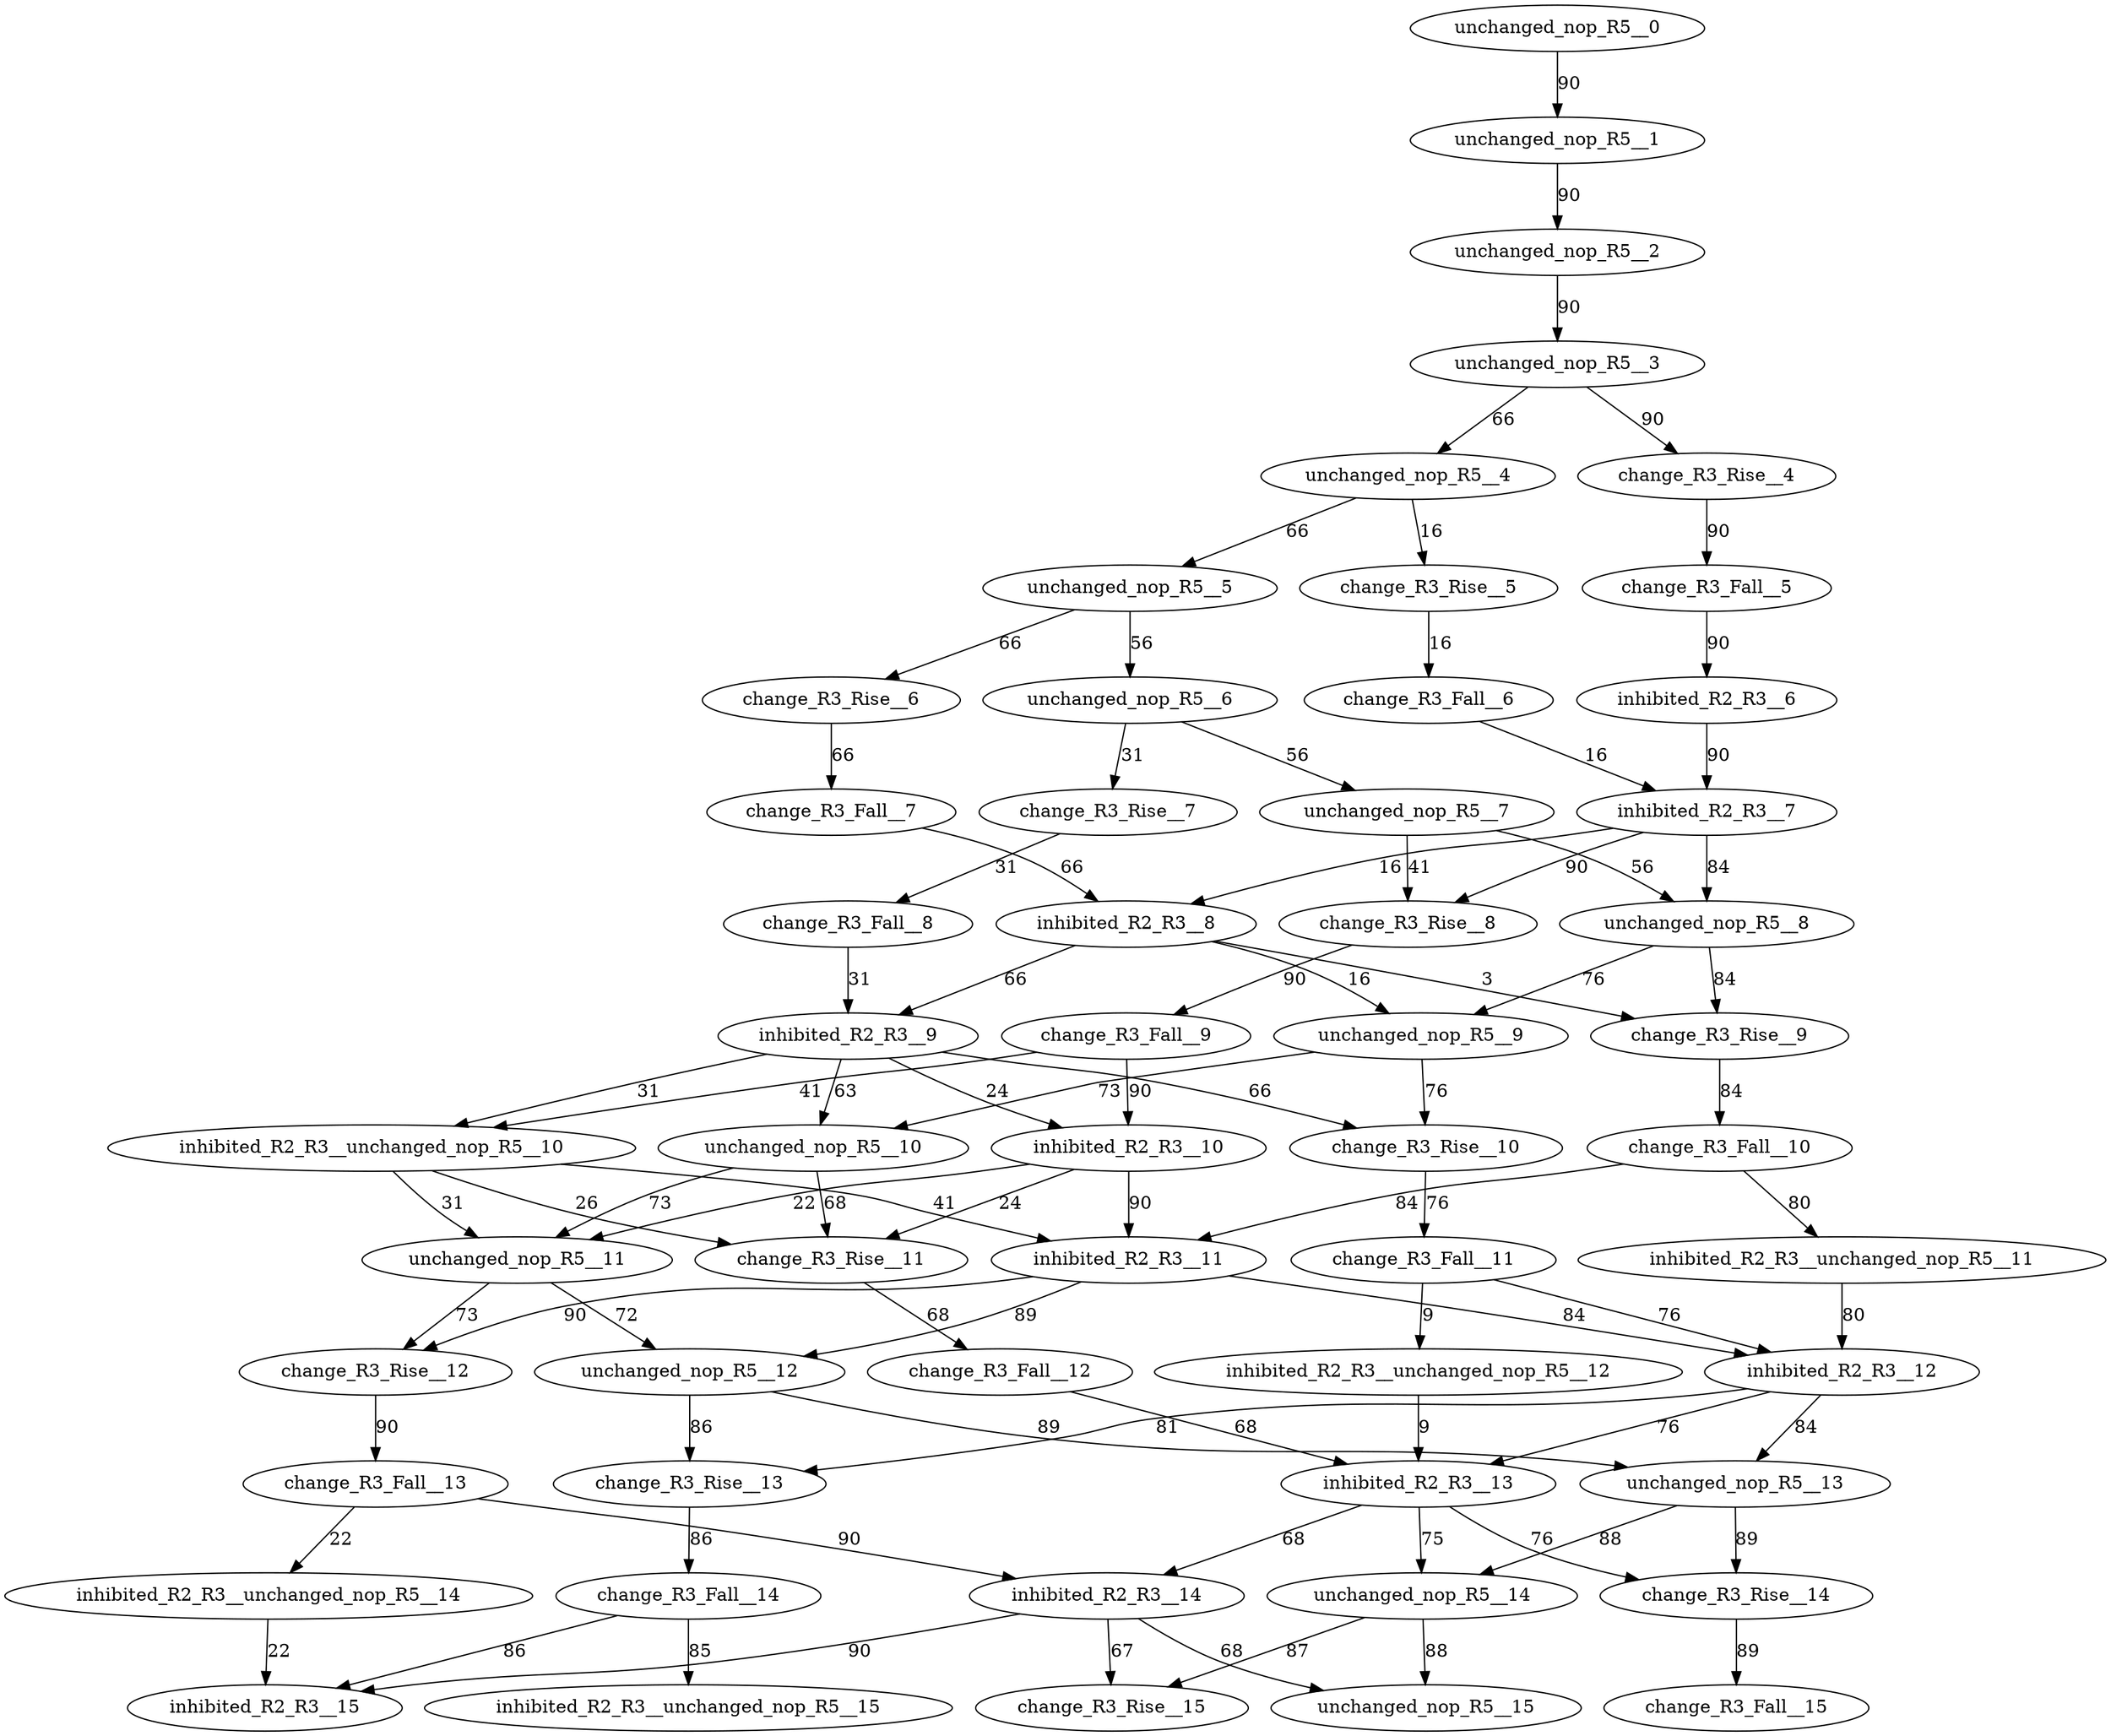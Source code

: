 strict digraph mode_graph {
    unchanged_nop_R5__0 -> unchanged_nop_R5__1 [label = "0"];
    unchanged_nop_R5__1 -> unchanged_nop_R5__2 [label = "0"];
    unchanged_nop_R5__2 -> unchanged_nop_R5__3 [label = "0"];
    unchanged_nop_R5__3 -> unchanged_nop_R5__4 [label = "0"];
    unchanged_nop_R5__4 -> change_R3_Rise__5 [label = "0"];
    change_R3_Rise__5 -> change_R3_Fall__6 [label = "0"];
    change_R3_Fall__6 -> inhibited_R2_R3__7 [label = "0"];
    inhibited_R2_R3__7 -> inhibited_R2_R3__8 [label = "0"];
    inhibited_R2_R3__8 -> change_R3_Rise__9 [label = "0"];
    change_R3_Rise__9 -> change_R3_Fall__10 [label = "0"];
    change_R3_Fall__10 -> inhibited_R2_R3__11 [label = "0"];
    inhibited_R2_R3__11 -> inhibited_R2_R3__12 [label = "0"];
    inhibited_R2_R3__12 -> change_R3_Rise__13 [label = "0"];
    change_R3_Rise__13 -> change_R3_Fall__14 [label = "0"];
    change_R3_Fall__14 -> inhibited_R2_R3__15 [label = "0"];
    unchanged_nop_R5__0 -> unchanged_nop_R5__1 [label = "1"];
    unchanged_nop_R5__1 -> unchanged_nop_R5__2 [label = "1"];
    unchanged_nop_R5__2 -> unchanged_nop_R5__3 [label = "1"];
    unchanged_nop_R5__3 -> unchanged_nop_R5__4 [label = "1"];
    unchanged_nop_R5__4 -> change_R3_Rise__5 [label = "1"];
    change_R3_Rise__5 -> change_R3_Fall__6 [label = "1"];
    change_R3_Fall__6 -> inhibited_R2_R3__7 [label = "1"];
    inhibited_R2_R3__7 -> inhibited_R2_R3__8 [label = "1"];
    inhibited_R2_R3__8 -> change_R3_Rise__9 [label = "1"];
    change_R3_Rise__9 -> change_R3_Fall__10 [label = "1"];
    change_R3_Fall__10 -> inhibited_R2_R3__11 [label = "1"];
    inhibited_R2_R3__11 -> inhibited_R2_R3__12 [label = "1"];
    inhibited_R2_R3__12 -> unchanged_nop_R5__13 [label = "1"];
    unchanged_nop_R5__13 -> unchanged_nop_R5__14 [label = "1"];
    unchanged_nop_R5__14 -> change_R3_Rise__15 [label = "1"];
    unchanged_nop_R5__0 -> unchanged_nop_R5__1 [label = "2"];
    unchanged_nop_R5__1 -> unchanged_nop_R5__2 [label = "2"];
    unchanged_nop_R5__2 -> unchanged_nop_R5__3 [label = "2"];
    unchanged_nop_R5__3 -> unchanged_nop_R5__4 [label = "2"];
    unchanged_nop_R5__4 -> change_R3_Rise__5 [label = "2"];
    change_R3_Rise__5 -> change_R3_Fall__6 [label = "2"];
    change_R3_Fall__6 -> inhibited_R2_R3__7 [label = "2"];
    inhibited_R2_R3__7 -> inhibited_R2_R3__8 [label = "2"];
    inhibited_R2_R3__8 -> change_R3_Rise__9 [label = "2"];
    change_R3_Rise__9 -> change_R3_Fall__10 [label = "2"];
    change_R3_Fall__10 -> inhibited_R2_R3__11 [label = "2"];
    inhibited_R2_R3__11 -> inhibited_R2_R3__12 [label = "2"];
    inhibited_R2_R3__12 -> unchanged_nop_R5__13 [label = "2"];
    unchanged_nop_R5__13 -> unchanged_nop_R5__14 [label = "2"];
    unchanged_nop_R5__14 -> unchanged_nop_R5__15 [label = "2"];
    unchanged_nop_R5__0 -> unchanged_nop_R5__1 [label = "3"];
    unchanged_nop_R5__1 -> unchanged_nop_R5__2 [label = "3"];
    unchanged_nop_R5__2 -> unchanged_nop_R5__3 [label = "3"];
    unchanged_nop_R5__3 -> unchanged_nop_R5__4 [label = "3"];
    unchanged_nop_R5__4 -> change_R3_Rise__5 [label = "3"];
    change_R3_Rise__5 -> change_R3_Fall__6 [label = "3"];
    change_R3_Fall__6 -> inhibited_R2_R3__7 [label = "3"];
    inhibited_R2_R3__7 -> inhibited_R2_R3__8 [label = "3"];
    inhibited_R2_R3__8 -> change_R3_Rise__9 [label = "3"];
    change_R3_Rise__9 -> change_R3_Fall__10 [label = "3"];
    change_R3_Fall__10 -> inhibited_R2_R3__11 [label = "3"];
    inhibited_R2_R3__11 -> inhibited_R2_R3__12 [label = "3"];
    inhibited_R2_R3__12 -> unchanged_nop_R5__13 [label = "3"];
    unchanged_nop_R5__13 -> change_R3_Rise__14 [label = "3"];
    change_R3_Rise__14 -> change_R3_Fall__15 [label = "3"];
    unchanged_nop_R5__0 -> unchanged_nop_R5__1 [label = "4"];
    unchanged_nop_R5__1 -> unchanged_nop_R5__2 [label = "4"];
    unchanged_nop_R5__2 -> unchanged_nop_R5__3 [label = "4"];
    unchanged_nop_R5__3 -> unchanged_nop_R5__4 [label = "4"];
    unchanged_nop_R5__4 -> change_R3_Rise__5 [label = "4"];
    change_R3_Rise__5 -> change_R3_Fall__6 [label = "4"];
    change_R3_Fall__6 -> inhibited_R2_R3__7 [label = "4"];
    inhibited_R2_R3__7 -> inhibited_R2_R3__8 [label = "4"];
    inhibited_R2_R3__8 -> unchanged_nop_R5__9 [label = "4"];
    unchanged_nop_R5__9 -> change_R3_Rise__10 [label = "4"];
    change_R3_Rise__10 -> change_R3_Fall__11 [label = "4"];
    change_R3_Fall__11 -> inhibited_R2_R3__12 [label = "4"];
    inhibited_R2_R3__12 -> inhibited_R2_R3__13 [label = "4"];
    inhibited_R2_R3__13 -> unchanged_nop_R5__14 [label = "4"];
    unchanged_nop_R5__14 -> change_R3_Rise__15 [label = "4"];
    unchanged_nop_R5__0 -> unchanged_nop_R5__1 [label = "5"];
    unchanged_nop_R5__1 -> unchanged_nop_R5__2 [label = "5"];
    unchanged_nop_R5__2 -> unchanged_nop_R5__3 [label = "5"];
    unchanged_nop_R5__3 -> unchanged_nop_R5__4 [label = "5"];
    unchanged_nop_R5__4 -> change_R3_Rise__5 [label = "5"];
    change_R3_Rise__5 -> change_R3_Fall__6 [label = "5"];
    change_R3_Fall__6 -> inhibited_R2_R3__7 [label = "5"];
    inhibited_R2_R3__7 -> inhibited_R2_R3__8 [label = "5"];
    inhibited_R2_R3__8 -> unchanged_nop_R5__9 [label = "5"];
    unchanged_nop_R5__9 -> change_R3_Rise__10 [label = "5"];
    change_R3_Rise__10 -> change_R3_Fall__11 [label = "5"];
    change_R3_Fall__11 -> inhibited_R2_R3__12 [label = "5"];
    inhibited_R2_R3__12 -> inhibited_R2_R3__13 [label = "5"];
    inhibited_R2_R3__13 -> unchanged_nop_R5__14 [label = "5"];
    unchanged_nop_R5__14 -> unchanged_nop_R5__15 [label = "5"];
    unchanged_nop_R5__0 -> unchanged_nop_R5__1 [label = "6"];
    unchanged_nop_R5__1 -> unchanged_nop_R5__2 [label = "6"];
    unchanged_nop_R5__2 -> unchanged_nop_R5__3 [label = "6"];
    unchanged_nop_R5__3 -> unchanged_nop_R5__4 [label = "6"];
    unchanged_nop_R5__4 -> change_R3_Rise__5 [label = "6"];
    change_R3_Rise__5 -> change_R3_Fall__6 [label = "6"];
    change_R3_Fall__6 -> inhibited_R2_R3__7 [label = "6"];
    inhibited_R2_R3__7 -> inhibited_R2_R3__8 [label = "6"];
    inhibited_R2_R3__8 -> unchanged_nop_R5__9 [label = "6"];
    unchanged_nop_R5__9 -> change_R3_Rise__10 [label = "6"];
    change_R3_Rise__10 -> change_R3_Fall__11 [label = "6"];
    change_R3_Fall__11 -> inhibited_R2_R3__12 [label = "6"];
    inhibited_R2_R3__12 -> inhibited_R2_R3__13 [label = "6"];
    inhibited_R2_R3__13 -> change_R3_Rise__14 [label = "6"];
    change_R3_Rise__14 -> change_R3_Fall__15 [label = "6"];
    unchanged_nop_R5__0 -> unchanged_nop_R5__1 [label = "7"];
    unchanged_nop_R5__1 -> unchanged_nop_R5__2 [label = "7"];
    unchanged_nop_R5__2 -> unchanged_nop_R5__3 [label = "7"];
    unchanged_nop_R5__3 -> unchanged_nop_R5__4 [label = "7"];
    unchanged_nop_R5__4 -> change_R3_Rise__5 [label = "7"];
    change_R3_Rise__5 -> change_R3_Fall__6 [label = "7"];
    change_R3_Fall__6 -> inhibited_R2_R3__7 [label = "7"];
    inhibited_R2_R3__7 -> inhibited_R2_R3__8 [label = "7"];
    inhibited_R2_R3__8 -> unchanged_nop_R5__9 [label = "7"];
    unchanged_nop_R5__9 -> change_R3_Rise__10 [label = "7"];
    change_R3_Rise__10 -> change_R3_Fall__11 [label = "7"];
    change_R3_Fall__11 -> inhibited_R2_R3__unchanged_nop_R5__12 [label = "7"];
    inhibited_R2_R3__unchanged_nop_R5__12 -> inhibited_R2_R3__13 [label = "7"];
    inhibited_R2_R3__13 -> change_R3_Rise__14 [label = "7"];
    change_R3_Rise__14 -> change_R3_Fall__15 [label = "7"];
    unchanged_nop_R5__0 -> unchanged_nop_R5__1 [label = "8"];
    unchanged_nop_R5__1 -> unchanged_nop_R5__2 [label = "8"];
    unchanged_nop_R5__2 -> unchanged_nop_R5__3 [label = "8"];
    unchanged_nop_R5__3 -> unchanged_nop_R5__4 [label = "8"];
    unchanged_nop_R5__4 -> change_R3_Rise__5 [label = "8"];
    change_R3_Rise__5 -> change_R3_Fall__6 [label = "8"];
    change_R3_Fall__6 -> inhibited_R2_R3__7 [label = "8"];
    inhibited_R2_R3__7 -> inhibited_R2_R3__8 [label = "8"];
    inhibited_R2_R3__8 -> unchanged_nop_R5__9 [label = "8"];
    unchanged_nop_R5__9 -> change_R3_Rise__10 [label = "8"];
    change_R3_Rise__10 -> change_R3_Fall__11 [label = "8"];
    change_R3_Fall__11 -> inhibited_R2_R3__unchanged_nop_R5__12 [label = "8"];
    inhibited_R2_R3__unchanged_nop_R5__12 -> inhibited_R2_R3__13 [label = "8"];
    inhibited_R2_R3__13 -> unchanged_nop_R5__14 [label = "8"];
    unchanged_nop_R5__14 -> unchanged_nop_R5__15 [label = "8"];
    unchanged_nop_R5__0 -> unchanged_nop_R5__1 [label = "9"];
    unchanged_nop_R5__1 -> unchanged_nop_R5__2 [label = "9"];
    unchanged_nop_R5__2 -> unchanged_nop_R5__3 [label = "9"];
    unchanged_nop_R5__3 -> unchanged_nop_R5__4 [label = "9"];
    unchanged_nop_R5__4 -> change_R3_Rise__5 [label = "9"];
    change_R3_Rise__5 -> change_R3_Fall__6 [label = "9"];
    change_R3_Fall__6 -> inhibited_R2_R3__7 [label = "9"];
    inhibited_R2_R3__7 -> inhibited_R2_R3__8 [label = "9"];
    inhibited_R2_R3__8 -> unchanged_nop_R5__9 [label = "9"];
    unchanged_nop_R5__9 -> change_R3_Rise__10 [label = "9"];
    change_R3_Rise__10 -> change_R3_Fall__11 [label = "9"];
    change_R3_Fall__11 -> inhibited_R2_R3__unchanged_nop_R5__12 [label = "9"];
    inhibited_R2_R3__unchanged_nop_R5__12 -> inhibited_R2_R3__13 [label = "9"];
    inhibited_R2_R3__13 -> unchanged_nop_R5__14 [label = "9"];
    unchanged_nop_R5__14 -> change_R3_Rise__15 [label = "9"];
    unchanged_nop_R5__0 -> unchanged_nop_R5__1 [label = "10"];
    unchanged_nop_R5__1 -> unchanged_nop_R5__2 [label = "10"];
    unchanged_nop_R5__2 -> unchanged_nop_R5__3 [label = "10"];
    unchanged_nop_R5__3 -> unchanged_nop_R5__4 [label = "10"];
    unchanged_nop_R5__4 -> change_R3_Rise__5 [label = "10"];
    change_R3_Rise__5 -> change_R3_Fall__6 [label = "10"];
    change_R3_Fall__6 -> inhibited_R2_R3__7 [label = "10"];
    inhibited_R2_R3__7 -> inhibited_R2_R3__8 [label = "10"];
    inhibited_R2_R3__8 -> unchanged_nop_R5__9 [label = "10"];
    unchanged_nop_R5__9 -> unchanged_nop_R5__10 [label = "10"];
    unchanged_nop_R5__10 -> change_R3_Rise__11 [label = "10"];
    change_R3_Rise__11 -> change_R3_Fall__12 [label = "10"];
    change_R3_Fall__12 -> inhibited_R2_R3__13 [label = "10"];
    inhibited_R2_R3__13 -> inhibited_R2_R3__14 [label = "10"];
    inhibited_R2_R3__14 -> unchanged_nop_R5__15 [label = "10"];
    unchanged_nop_R5__0 -> unchanged_nop_R5__1 [label = "11"];
    unchanged_nop_R5__1 -> unchanged_nop_R5__2 [label = "11"];
    unchanged_nop_R5__2 -> unchanged_nop_R5__3 [label = "11"];
    unchanged_nop_R5__3 -> unchanged_nop_R5__4 [label = "11"];
    unchanged_nop_R5__4 -> change_R3_Rise__5 [label = "11"];
    change_R3_Rise__5 -> change_R3_Fall__6 [label = "11"];
    change_R3_Fall__6 -> inhibited_R2_R3__7 [label = "11"];
    inhibited_R2_R3__7 -> inhibited_R2_R3__8 [label = "11"];
    inhibited_R2_R3__8 -> unchanged_nop_R5__9 [label = "11"];
    unchanged_nop_R5__9 -> unchanged_nop_R5__10 [label = "11"];
    unchanged_nop_R5__10 -> change_R3_Rise__11 [label = "11"];
    change_R3_Rise__11 -> change_R3_Fall__12 [label = "11"];
    change_R3_Fall__12 -> inhibited_R2_R3__13 [label = "11"];
    inhibited_R2_R3__13 -> inhibited_R2_R3__14 [label = "11"];
    inhibited_R2_R3__14 -> change_R3_Rise__15 [label = "11"];
    unchanged_nop_R5__0 -> unchanged_nop_R5__1 [label = "12"];
    unchanged_nop_R5__1 -> unchanged_nop_R5__2 [label = "12"];
    unchanged_nop_R5__2 -> unchanged_nop_R5__3 [label = "12"];
    unchanged_nop_R5__3 -> unchanged_nop_R5__4 [label = "12"];
    unchanged_nop_R5__4 -> change_R3_Rise__5 [label = "12"];
    change_R3_Rise__5 -> change_R3_Fall__6 [label = "12"];
    change_R3_Fall__6 -> inhibited_R2_R3__7 [label = "12"];
    inhibited_R2_R3__7 -> inhibited_R2_R3__8 [label = "12"];
    inhibited_R2_R3__8 -> unchanged_nop_R5__9 [label = "12"];
    unchanged_nop_R5__9 -> unchanged_nop_R5__10 [label = "12"];
    unchanged_nop_R5__10 -> unchanged_nop_R5__11 [label = "12"];
    unchanged_nop_R5__11 -> unchanged_nop_R5__12 [label = "12"];
    unchanged_nop_R5__12 -> change_R3_Rise__13 [label = "12"];
    change_R3_Rise__13 -> change_R3_Fall__14 [label = "12"];
    change_R3_Fall__14 -> inhibited_R2_R3__15 [label = "12"];
    unchanged_nop_R5__0 -> unchanged_nop_R5__1 [label = "13"];
    unchanged_nop_R5__1 -> unchanged_nop_R5__2 [label = "13"];
    unchanged_nop_R5__2 -> unchanged_nop_R5__3 [label = "13"];
    unchanged_nop_R5__3 -> unchanged_nop_R5__4 [label = "13"];
    unchanged_nop_R5__4 -> change_R3_Rise__5 [label = "13"];
    change_R3_Rise__5 -> change_R3_Fall__6 [label = "13"];
    change_R3_Fall__6 -> inhibited_R2_R3__7 [label = "13"];
    inhibited_R2_R3__7 -> inhibited_R2_R3__8 [label = "13"];
    inhibited_R2_R3__8 -> unchanged_nop_R5__9 [label = "13"];
    unchanged_nop_R5__9 -> unchanged_nop_R5__10 [label = "13"];
    unchanged_nop_R5__10 -> unchanged_nop_R5__11 [label = "13"];
    unchanged_nop_R5__11 -> unchanged_nop_R5__12 [label = "13"];
    unchanged_nop_R5__12 -> unchanged_nop_R5__13 [label = "13"];
    unchanged_nop_R5__13 -> unchanged_nop_R5__14 [label = "13"];
    unchanged_nop_R5__14 -> change_R3_Rise__15 [label = "13"];
    unchanged_nop_R5__0 -> unchanged_nop_R5__1 [label = "14"];
    unchanged_nop_R5__1 -> unchanged_nop_R5__2 [label = "14"];
    unchanged_nop_R5__2 -> unchanged_nop_R5__3 [label = "14"];
    unchanged_nop_R5__3 -> unchanged_nop_R5__4 [label = "14"];
    unchanged_nop_R5__4 -> change_R3_Rise__5 [label = "14"];
    change_R3_Rise__5 -> change_R3_Fall__6 [label = "14"];
    change_R3_Fall__6 -> inhibited_R2_R3__7 [label = "14"];
    inhibited_R2_R3__7 -> inhibited_R2_R3__8 [label = "14"];
    inhibited_R2_R3__8 -> unchanged_nop_R5__9 [label = "14"];
    unchanged_nop_R5__9 -> unchanged_nop_R5__10 [label = "14"];
    unchanged_nop_R5__10 -> unchanged_nop_R5__11 [label = "14"];
    unchanged_nop_R5__11 -> unchanged_nop_R5__12 [label = "14"];
    unchanged_nop_R5__12 -> unchanged_nop_R5__13 [label = "14"];
    unchanged_nop_R5__13 -> unchanged_nop_R5__14 [label = "14"];
    unchanged_nop_R5__14 -> unchanged_nop_R5__15 [label = "14"];
    unchanged_nop_R5__0 -> unchanged_nop_R5__1 [label = "15"];
    unchanged_nop_R5__1 -> unchanged_nop_R5__2 [label = "15"];
    unchanged_nop_R5__2 -> unchanged_nop_R5__3 [label = "15"];
    unchanged_nop_R5__3 -> unchanged_nop_R5__4 [label = "15"];
    unchanged_nop_R5__4 -> change_R3_Rise__5 [label = "15"];
    change_R3_Rise__5 -> change_R3_Fall__6 [label = "15"];
    change_R3_Fall__6 -> inhibited_R2_R3__7 [label = "15"];
    inhibited_R2_R3__7 -> inhibited_R2_R3__8 [label = "15"];
    inhibited_R2_R3__8 -> unchanged_nop_R5__9 [label = "15"];
    unchanged_nop_R5__9 -> unchanged_nop_R5__10 [label = "15"];
    unchanged_nop_R5__10 -> unchanged_nop_R5__11 [label = "15"];
    unchanged_nop_R5__11 -> unchanged_nop_R5__12 [label = "15"];
    unchanged_nop_R5__12 -> unchanged_nop_R5__13 [label = "15"];
    unchanged_nop_R5__13 -> change_R3_Rise__14 [label = "15"];
    change_R3_Rise__14 -> change_R3_Fall__15 [label = "15"];
    unchanged_nop_R5__0 -> unchanged_nop_R5__1 [label = "16"];
    unchanged_nop_R5__1 -> unchanged_nop_R5__2 [label = "16"];
    unchanged_nop_R5__2 -> unchanged_nop_R5__3 [label = "16"];
    unchanged_nop_R5__3 -> unchanged_nop_R5__4 [label = "16"];
    unchanged_nop_R5__4 -> change_R3_Rise__5 [label = "16"];
    change_R3_Rise__5 -> change_R3_Fall__6 [label = "16"];
    change_R3_Fall__6 -> inhibited_R2_R3__7 [label = "16"];
    inhibited_R2_R3__7 -> inhibited_R2_R3__8 [label = "16"];
    inhibited_R2_R3__8 -> unchanged_nop_R5__9 [label = "16"];
    unchanged_nop_R5__9 -> unchanged_nop_R5__10 [label = "16"];
    unchanged_nop_R5__10 -> unchanged_nop_R5__11 [label = "16"];
    unchanged_nop_R5__11 -> change_R3_Rise__12 [label = "16"];
    change_R3_Rise__12 -> change_R3_Fall__13 [label = "16"];
    change_R3_Fall__13 -> inhibited_R2_R3__14 [label = "16"];
    inhibited_R2_R3__14 -> inhibited_R2_R3__15 [label = "16"];
    unchanged_nop_R5__0 -> unchanged_nop_R5__1 [label = "17"];
    unchanged_nop_R5__1 -> unchanged_nop_R5__2 [label = "17"];
    unchanged_nop_R5__2 -> unchanged_nop_R5__3 [label = "17"];
    unchanged_nop_R5__3 -> unchanged_nop_R5__4 [label = "17"];
    unchanged_nop_R5__4 -> unchanged_nop_R5__5 [label = "17"];
    unchanged_nop_R5__5 -> unchanged_nop_R5__6 [label = "17"];
    unchanged_nop_R5__6 -> change_R3_Rise__7 [label = "17"];
    change_R3_Rise__7 -> change_R3_Fall__8 [label = "17"];
    change_R3_Fall__8 -> inhibited_R2_R3__9 [label = "17"];
    inhibited_R2_R3__9 -> inhibited_R2_R3__10 [label = "17"];
    inhibited_R2_R3__10 -> unchanged_nop_R5__11 [label = "17"];
    unchanged_nop_R5__11 -> unchanged_nop_R5__12 [label = "17"];
    unchanged_nop_R5__12 -> change_R3_Rise__13 [label = "17"];
    change_R3_Rise__13 -> change_R3_Fall__14 [label = "17"];
    change_R3_Fall__14 -> inhibited_R2_R3__15 [label = "17"];
    unchanged_nop_R5__0 -> unchanged_nop_R5__1 [label = "18"];
    unchanged_nop_R5__1 -> unchanged_nop_R5__2 [label = "18"];
    unchanged_nop_R5__2 -> unchanged_nop_R5__3 [label = "18"];
    unchanged_nop_R5__3 -> unchanged_nop_R5__4 [label = "18"];
    unchanged_nop_R5__4 -> unchanged_nop_R5__5 [label = "18"];
    unchanged_nop_R5__5 -> unchanged_nop_R5__6 [label = "18"];
    unchanged_nop_R5__6 -> change_R3_Rise__7 [label = "18"];
    change_R3_Rise__7 -> change_R3_Fall__8 [label = "18"];
    change_R3_Fall__8 -> inhibited_R2_R3__9 [label = "18"];
    inhibited_R2_R3__9 -> inhibited_R2_R3__10 [label = "18"];
    inhibited_R2_R3__10 -> unchanged_nop_R5__11 [label = "18"];
    unchanged_nop_R5__11 -> unchanged_nop_R5__12 [label = "18"];
    unchanged_nop_R5__12 -> unchanged_nop_R5__13 [label = "18"];
    unchanged_nop_R5__13 -> unchanged_nop_R5__14 [label = "18"];
    unchanged_nop_R5__14 -> change_R3_Rise__15 [label = "18"];
    unchanged_nop_R5__0 -> unchanged_nop_R5__1 [label = "19"];
    unchanged_nop_R5__1 -> unchanged_nop_R5__2 [label = "19"];
    unchanged_nop_R5__2 -> unchanged_nop_R5__3 [label = "19"];
    unchanged_nop_R5__3 -> unchanged_nop_R5__4 [label = "19"];
    unchanged_nop_R5__4 -> unchanged_nop_R5__5 [label = "19"];
    unchanged_nop_R5__5 -> unchanged_nop_R5__6 [label = "19"];
    unchanged_nop_R5__6 -> change_R3_Rise__7 [label = "19"];
    change_R3_Rise__7 -> change_R3_Fall__8 [label = "19"];
    change_R3_Fall__8 -> inhibited_R2_R3__9 [label = "19"];
    inhibited_R2_R3__9 -> inhibited_R2_R3__10 [label = "19"];
    inhibited_R2_R3__10 -> unchanged_nop_R5__11 [label = "19"];
    unchanged_nop_R5__11 -> unchanged_nop_R5__12 [label = "19"];
    unchanged_nop_R5__12 -> unchanged_nop_R5__13 [label = "19"];
    unchanged_nop_R5__13 -> unchanged_nop_R5__14 [label = "19"];
    unchanged_nop_R5__14 -> unchanged_nop_R5__15 [label = "19"];
    unchanged_nop_R5__0 -> unchanged_nop_R5__1 [label = "20"];
    unchanged_nop_R5__1 -> unchanged_nop_R5__2 [label = "20"];
    unchanged_nop_R5__2 -> unchanged_nop_R5__3 [label = "20"];
    unchanged_nop_R5__3 -> unchanged_nop_R5__4 [label = "20"];
    unchanged_nop_R5__4 -> unchanged_nop_R5__5 [label = "20"];
    unchanged_nop_R5__5 -> unchanged_nop_R5__6 [label = "20"];
    unchanged_nop_R5__6 -> change_R3_Rise__7 [label = "20"];
    change_R3_Rise__7 -> change_R3_Fall__8 [label = "20"];
    change_R3_Fall__8 -> inhibited_R2_R3__9 [label = "20"];
    inhibited_R2_R3__9 -> inhibited_R2_R3__10 [label = "20"];
    inhibited_R2_R3__10 -> unchanged_nop_R5__11 [label = "20"];
    unchanged_nop_R5__11 -> unchanged_nop_R5__12 [label = "20"];
    unchanged_nop_R5__12 -> unchanged_nop_R5__13 [label = "20"];
    unchanged_nop_R5__13 -> change_R3_Rise__14 [label = "20"];
    change_R3_Rise__14 -> change_R3_Fall__15 [label = "20"];
    unchanged_nop_R5__0 -> unchanged_nop_R5__1 [label = "21"];
    unchanged_nop_R5__1 -> unchanged_nop_R5__2 [label = "21"];
    unchanged_nop_R5__2 -> unchanged_nop_R5__3 [label = "21"];
    unchanged_nop_R5__3 -> unchanged_nop_R5__4 [label = "21"];
    unchanged_nop_R5__4 -> unchanged_nop_R5__5 [label = "21"];
    unchanged_nop_R5__5 -> unchanged_nop_R5__6 [label = "21"];
    unchanged_nop_R5__6 -> change_R3_Rise__7 [label = "21"];
    change_R3_Rise__7 -> change_R3_Fall__8 [label = "21"];
    change_R3_Fall__8 -> inhibited_R2_R3__9 [label = "21"];
    inhibited_R2_R3__9 -> inhibited_R2_R3__10 [label = "21"];
    inhibited_R2_R3__10 -> unchanged_nop_R5__11 [label = "21"];
    unchanged_nop_R5__11 -> change_R3_Rise__12 [label = "21"];
    change_R3_Rise__12 -> change_R3_Fall__13 [label = "21"];
    change_R3_Fall__13 -> inhibited_R2_R3__14 [label = "21"];
    inhibited_R2_R3__14 -> inhibited_R2_R3__15 [label = "21"];
    unchanged_nop_R5__0 -> unchanged_nop_R5__1 [label = "22"];
    unchanged_nop_R5__1 -> unchanged_nop_R5__2 [label = "22"];
    unchanged_nop_R5__2 -> unchanged_nop_R5__3 [label = "22"];
    unchanged_nop_R5__3 -> unchanged_nop_R5__4 [label = "22"];
    unchanged_nop_R5__4 -> unchanged_nop_R5__5 [label = "22"];
    unchanged_nop_R5__5 -> unchanged_nop_R5__6 [label = "22"];
    unchanged_nop_R5__6 -> change_R3_Rise__7 [label = "22"];
    change_R3_Rise__7 -> change_R3_Fall__8 [label = "22"];
    change_R3_Fall__8 -> inhibited_R2_R3__9 [label = "22"];
    inhibited_R2_R3__9 -> inhibited_R2_R3__10 [label = "22"];
    inhibited_R2_R3__10 -> unchanged_nop_R5__11 [label = "22"];
    unchanged_nop_R5__11 -> change_R3_Rise__12 [label = "22"];
    change_R3_Rise__12 -> change_R3_Fall__13 [label = "22"];
    change_R3_Fall__13 -> inhibited_R2_R3__unchanged_nop_R5__14 [label = "22"];
    inhibited_R2_R3__unchanged_nop_R5__14 -> inhibited_R2_R3__15 [label = "22"];
    unchanged_nop_R5__0 -> unchanged_nop_R5__1 [label = "23"];
    unchanged_nop_R5__1 -> unchanged_nop_R5__2 [label = "23"];
    unchanged_nop_R5__2 -> unchanged_nop_R5__3 [label = "23"];
    unchanged_nop_R5__3 -> unchanged_nop_R5__4 [label = "23"];
    unchanged_nop_R5__4 -> unchanged_nop_R5__5 [label = "23"];
    unchanged_nop_R5__5 -> unchanged_nop_R5__6 [label = "23"];
    unchanged_nop_R5__6 -> change_R3_Rise__7 [label = "23"];
    change_R3_Rise__7 -> change_R3_Fall__8 [label = "23"];
    change_R3_Fall__8 -> inhibited_R2_R3__9 [label = "23"];
    inhibited_R2_R3__9 -> inhibited_R2_R3__10 [label = "23"];
    inhibited_R2_R3__10 -> change_R3_Rise__11 [label = "23"];
    change_R3_Rise__11 -> change_R3_Fall__12 [label = "23"];
    change_R3_Fall__12 -> inhibited_R2_R3__13 [label = "23"];
    inhibited_R2_R3__13 -> inhibited_R2_R3__14 [label = "23"];
    inhibited_R2_R3__14 -> change_R3_Rise__15 [label = "23"];
    unchanged_nop_R5__0 -> unchanged_nop_R5__1 [label = "24"];
    unchanged_nop_R5__1 -> unchanged_nop_R5__2 [label = "24"];
    unchanged_nop_R5__2 -> unchanged_nop_R5__3 [label = "24"];
    unchanged_nop_R5__3 -> unchanged_nop_R5__4 [label = "24"];
    unchanged_nop_R5__4 -> unchanged_nop_R5__5 [label = "24"];
    unchanged_nop_R5__5 -> unchanged_nop_R5__6 [label = "24"];
    unchanged_nop_R5__6 -> change_R3_Rise__7 [label = "24"];
    change_R3_Rise__7 -> change_R3_Fall__8 [label = "24"];
    change_R3_Fall__8 -> inhibited_R2_R3__9 [label = "24"];
    inhibited_R2_R3__9 -> inhibited_R2_R3__10 [label = "24"];
    inhibited_R2_R3__10 -> change_R3_Rise__11 [label = "24"];
    change_R3_Rise__11 -> change_R3_Fall__12 [label = "24"];
    change_R3_Fall__12 -> inhibited_R2_R3__13 [label = "24"];
    inhibited_R2_R3__13 -> inhibited_R2_R3__14 [label = "24"];
    inhibited_R2_R3__14 -> unchanged_nop_R5__15 [label = "24"];
    unchanged_nop_R5__0 -> unchanged_nop_R5__1 [label = "25"];
    unchanged_nop_R5__1 -> unchanged_nop_R5__2 [label = "25"];
    unchanged_nop_R5__2 -> unchanged_nop_R5__3 [label = "25"];
    unchanged_nop_R5__3 -> unchanged_nop_R5__4 [label = "25"];
    unchanged_nop_R5__4 -> unchanged_nop_R5__5 [label = "25"];
    unchanged_nop_R5__5 -> unchanged_nop_R5__6 [label = "25"];
    unchanged_nop_R5__6 -> change_R3_Rise__7 [label = "25"];
    change_R3_Rise__7 -> change_R3_Fall__8 [label = "25"];
    change_R3_Fall__8 -> inhibited_R2_R3__9 [label = "25"];
    inhibited_R2_R3__9 -> inhibited_R2_R3__unchanged_nop_R5__10 [label = "25"];
    inhibited_R2_R3__unchanged_nop_R5__10 -> change_R3_Rise__11 [label = "25"];
    change_R3_Rise__11 -> change_R3_Fall__12 [label = "25"];
    change_R3_Fall__12 -> inhibited_R2_R3__13 [label = "25"];
    inhibited_R2_R3__13 -> inhibited_R2_R3__14 [label = "25"];
    inhibited_R2_R3__14 -> change_R3_Rise__15 [label = "25"];
    unchanged_nop_R5__0 -> unchanged_nop_R5__1 [label = "26"];
    unchanged_nop_R5__1 -> unchanged_nop_R5__2 [label = "26"];
    unchanged_nop_R5__2 -> unchanged_nop_R5__3 [label = "26"];
    unchanged_nop_R5__3 -> unchanged_nop_R5__4 [label = "26"];
    unchanged_nop_R5__4 -> unchanged_nop_R5__5 [label = "26"];
    unchanged_nop_R5__5 -> unchanged_nop_R5__6 [label = "26"];
    unchanged_nop_R5__6 -> change_R3_Rise__7 [label = "26"];
    change_R3_Rise__7 -> change_R3_Fall__8 [label = "26"];
    change_R3_Fall__8 -> inhibited_R2_R3__9 [label = "26"];
    inhibited_R2_R3__9 -> inhibited_R2_R3__unchanged_nop_R5__10 [label = "26"];
    inhibited_R2_R3__unchanged_nop_R5__10 -> change_R3_Rise__11 [label = "26"];
    change_R3_Rise__11 -> change_R3_Fall__12 [label = "26"];
    change_R3_Fall__12 -> inhibited_R2_R3__13 [label = "26"];
    inhibited_R2_R3__13 -> inhibited_R2_R3__14 [label = "26"];
    inhibited_R2_R3__14 -> unchanged_nop_R5__15 [label = "26"];
    unchanged_nop_R5__0 -> unchanged_nop_R5__1 [label = "27"];
    unchanged_nop_R5__1 -> unchanged_nop_R5__2 [label = "27"];
    unchanged_nop_R5__2 -> unchanged_nop_R5__3 [label = "27"];
    unchanged_nop_R5__3 -> unchanged_nop_R5__4 [label = "27"];
    unchanged_nop_R5__4 -> unchanged_nop_R5__5 [label = "27"];
    unchanged_nop_R5__5 -> unchanged_nop_R5__6 [label = "27"];
    unchanged_nop_R5__6 -> change_R3_Rise__7 [label = "27"];
    change_R3_Rise__7 -> change_R3_Fall__8 [label = "27"];
    change_R3_Fall__8 -> inhibited_R2_R3__9 [label = "27"];
    inhibited_R2_R3__9 -> inhibited_R2_R3__unchanged_nop_R5__10 [label = "27"];
    inhibited_R2_R3__unchanged_nop_R5__10 -> unchanged_nop_R5__11 [label = "27"];
    unchanged_nop_R5__11 -> unchanged_nop_R5__12 [label = "27"];
    unchanged_nop_R5__12 -> change_R3_Rise__13 [label = "27"];
    change_R3_Rise__13 -> change_R3_Fall__14 [label = "27"];
    change_R3_Fall__14 -> inhibited_R2_R3__15 [label = "27"];
    unchanged_nop_R5__0 -> unchanged_nop_R5__1 [label = "28"];
    unchanged_nop_R5__1 -> unchanged_nop_R5__2 [label = "28"];
    unchanged_nop_R5__2 -> unchanged_nop_R5__3 [label = "28"];
    unchanged_nop_R5__3 -> unchanged_nop_R5__4 [label = "28"];
    unchanged_nop_R5__4 -> unchanged_nop_R5__5 [label = "28"];
    unchanged_nop_R5__5 -> unchanged_nop_R5__6 [label = "28"];
    unchanged_nop_R5__6 -> change_R3_Rise__7 [label = "28"];
    change_R3_Rise__7 -> change_R3_Fall__8 [label = "28"];
    change_R3_Fall__8 -> inhibited_R2_R3__9 [label = "28"];
    inhibited_R2_R3__9 -> inhibited_R2_R3__unchanged_nop_R5__10 [label = "28"];
    inhibited_R2_R3__unchanged_nop_R5__10 -> unchanged_nop_R5__11 [label = "28"];
    unchanged_nop_R5__11 -> unchanged_nop_R5__12 [label = "28"];
    unchanged_nop_R5__12 -> unchanged_nop_R5__13 [label = "28"];
    unchanged_nop_R5__13 -> unchanged_nop_R5__14 [label = "28"];
    unchanged_nop_R5__14 -> change_R3_Rise__15 [label = "28"];
    unchanged_nop_R5__0 -> unchanged_nop_R5__1 [label = "29"];
    unchanged_nop_R5__1 -> unchanged_nop_R5__2 [label = "29"];
    unchanged_nop_R5__2 -> unchanged_nop_R5__3 [label = "29"];
    unchanged_nop_R5__3 -> unchanged_nop_R5__4 [label = "29"];
    unchanged_nop_R5__4 -> unchanged_nop_R5__5 [label = "29"];
    unchanged_nop_R5__5 -> unchanged_nop_R5__6 [label = "29"];
    unchanged_nop_R5__6 -> change_R3_Rise__7 [label = "29"];
    change_R3_Rise__7 -> change_R3_Fall__8 [label = "29"];
    change_R3_Fall__8 -> inhibited_R2_R3__9 [label = "29"];
    inhibited_R2_R3__9 -> inhibited_R2_R3__unchanged_nop_R5__10 [label = "29"];
    inhibited_R2_R3__unchanged_nop_R5__10 -> unchanged_nop_R5__11 [label = "29"];
    unchanged_nop_R5__11 -> unchanged_nop_R5__12 [label = "29"];
    unchanged_nop_R5__12 -> unchanged_nop_R5__13 [label = "29"];
    unchanged_nop_R5__13 -> unchanged_nop_R5__14 [label = "29"];
    unchanged_nop_R5__14 -> unchanged_nop_R5__15 [label = "29"];
    unchanged_nop_R5__0 -> unchanged_nop_R5__1 [label = "30"];
    unchanged_nop_R5__1 -> unchanged_nop_R5__2 [label = "30"];
    unchanged_nop_R5__2 -> unchanged_nop_R5__3 [label = "30"];
    unchanged_nop_R5__3 -> unchanged_nop_R5__4 [label = "30"];
    unchanged_nop_R5__4 -> unchanged_nop_R5__5 [label = "30"];
    unchanged_nop_R5__5 -> unchanged_nop_R5__6 [label = "30"];
    unchanged_nop_R5__6 -> change_R3_Rise__7 [label = "30"];
    change_R3_Rise__7 -> change_R3_Fall__8 [label = "30"];
    change_R3_Fall__8 -> inhibited_R2_R3__9 [label = "30"];
    inhibited_R2_R3__9 -> inhibited_R2_R3__unchanged_nop_R5__10 [label = "30"];
    inhibited_R2_R3__unchanged_nop_R5__10 -> unchanged_nop_R5__11 [label = "30"];
    unchanged_nop_R5__11 -> unchanged_nop_R5__12 [label = "30"];
    unchanged_nop_R5__12 -> unchanged_nop_R5__13 [label = "30"];
    unchanged_nop_R5__13 -> change_R3_Rise__14 [label = "30"];
    change_R3_Rise__14 -> change_R3_Fall__15 [label = "30"];
    unchanged_nop_R5__0 -> unchanged_nop_R5__1 [label = "31"];
    unchanged_nop_R5__1 -> unchanged_nop_R5__2 [label = "31"];
    unchanged_nop_R5__2 -> unchanged_nop_R5__3 [label = "31"];
    unchanged_nop_R5__3 -> unchanged_nop_R5__4 [label = "31"];
    unchanged_nop_R5__4 -> unchanged_nop_R5__5 [label = "31"];
    unchanged_nop_R5__5 -> unchanged_nop_R5__6 [label = "31"];
    unchanged_nop_R5__6 -> change_R3_Rise__7 [label = "31"];
    change_R3_Rise__7 -> change_R3_Fall__8 [label = "31"];
    change_R3_Fall__8 -> inhibited_R2_R3__9 [label = "31"];
    inhibited_R2_R3__9 -> inhibited_R2_R3__unchanged_nop_R5__10 [label = "31"];
    inhibited_R2_R3__unchanged_nop_R5__10 -> unchanged_nop_R5__11 [label = "31"];
    unchanged_nop_R5__11 -> change_R3_Rise__12 [label = "31"];
    change_R3_Rise__12 -> change_R3_Fall__13 [label = "31"];
    change_R3_Fall__13 -> inhibited_R2_R3__14 [label = "31"];
    inhibited_R2_R3__14 -> inhibited_R2_R3__15 [label = "31"];
    unchanged_nop_R5__0 -> unchanged_nop_R5__1 [label = "32"];
    unchanged_nop_R5__1 -> unchanged_nop_R5__2 [label = "32"];
    unchanged_nop_R5__2 -> unchanged_nop_R5__3 [label = "32"];
    unchanged_nop_R5__3 -> unchanged_nop_R5__4 [label = "32"];
    unchanged_nop_R5__4 -> unchanged_nop_R5__5 [label = "32"];
    unchanged_nop_R5__5 -> unchanged_nop_R5__6 [label = "32"];
    unchanged_nop_R5__6 -> unchanged_nop_R5__7 [label = "32"];
    unchanged_nop_R5__7 -> change_R3_Rise__8 [label = "32"];
    change_R3_Rise__8 -> change_R3_Fall__9 [label = "32"];
    change_R3_Fall__9 -> inhibited_R2_R3__10 [label = "32"];
    inhibited_R2_R3__10 -> inhibited_R2_R3__11 [label = "32"];
    inhibited_R2_R3__11 -> unchanged_nop_R5__12 [label = "32"];
    unchanged_nop_R5__12 -> change_R3_Rise__13 [label = "32"];
    change_R3_Rise__13 -> change_R3_Fall__14 [label = "32"];
    change_R3_Fall__14 -> inhibited_R2_R3__15 [label = "32"];
    unchanged_nop_R5__0 -> unchanged_nop_R5__1 [label = "33"];
    unchanged_nop_R5__1 -> unchanged_nop_R5__2 [label = "33"];
    unchanged_nop_R5__2 -> unchanged_nop_R5__3 [label = "33"];
    unchanged_nop_R5__3 -> unchanged_nop_R5__4 [label = "33"];
    unchanged_nop_R5__4 -> unchanged_nop_R5__5 [label = "33"];
    unchanged_nop_R5__5 -> unchanged_nop_R5__6 [label = "33"];
    unchanged_nop_R5__6 -> unchanged_nop_R5__7 [label = "33"];
    unchanged_nop_R5__7 -> change_R3_Rise__8 [label = "33"];
    change_R3_Rise__8 -> change_R3_Fall__9 [label = "33"];
    change_R3_Fall__9 -> inhibited_R2_R3__10 [label = "33"];
    inhibited_R2_R3__10 -> inhibited_R2_R3__11 [label = "33"];
    inhibited_R2_R3__11 -> unchanged_nop_R5__12 [label = "33"];
    unchanged_nop_R5__12 -> unchanged_nop_R5__13 [label = "33"];
    unchanged_nop_R5__13 -> unchanged_nop_R5__14 [label = "33"];
    unchanged_nop_R5__14 -> change_R3_Rise__15 [label = "33"];
    unchanged_nop_R5__0 -> unchanged_nop_R5__1 [label = "34"];
    unchanged_nop_R5__1 -> unchanged_nop_R5__2 [label = "34"];
    unchanged_nop_R5__2 -> unchanged_nop_R5__3 [label = "34"];
    unchanged_nop_R5__3 -> unchanged_nop_R5__4 [label = "34"];
    unchanged_nop_R5__4 -> unchanged_nop_R5__5 [label = "34"];
    unchanged_nop_R5__5 -> unchanged_nop_R5__6 [label = "34"];
    unchanged_nop_R5__6 -> unchanged_nop_R5__7 [label = "34"];
    unchanged_nop_R5__7 -> change_R3_Rise__8 [label = "34"];
    change_R3_Rise__8 -> change_R3_Fall__9 [label = "34"];
    change_R3_Fall__9 -> inhibited_R2_R3__10 [label = "34"];
    inhibited_R2_R3__10 -> inhibited_R2_R3__11 [label = "34"];
    inhibited_R2_R3__11 -> unchanged_nop_R5__12 [label = "34"];
    unchanged_nop_R5__12 -> unchanged_nop_R5__13 [label = "34"];
    unchanged_nop_R5__13 -> unchanged_nop_R5__14 [label = "34"];
    unchanged_nop_R5__14 -> unchanged_nop_R5__15 [label = "34"];
    unchanged_nop_R5__0 -> unchanged_nop_R5__1 [label = "35"];
    unchanged_nop_R5__1 -> unchanged_nop_R5__2 [label = "35"];
    unchanged_nop_R5__2 -> unchanged_nop_R5__3 [label = "35"];
    unchanged_nop_R5__3 -> unchanged_nop_R5__4 [label = "35"];
    unchanged_nop_R5__4 -> unchanged_nop_R5__5 [label = "35"];
    unchanged_nop_R5__5 -> unchanged_nop_R5__6 [label = "35"];
    unchanged_nop_R5__6 -> unchanged_nop_R5__7 [label = "35"];
    unchanged_nop_R5__7 -> change_R3_Rise__8 [label = "35"];
    change_R3_Rise__8 -> change_R3_Fall__9 [label = "35"];
    change_R3_Fall__9 -> inhibited_R2_R3__10 [label = "35"];
    inhibited_R2_R3__10 -> inhibited_R2_R3__11 [label = "35"];
    inhibited_R2_R3__11 -> unchanged_nop_R5__12 [label = "35"];
    unchanged_nop_R5__12 -> unchanged_nop_R5__13 [label = "35"];
    unchanged_nop_R5__13 -> change_R3_Rise__14 [label = "35"];
    change_R3_Rise__14 -> change_R3_Fall__15 [label = "35"];
    unchanged_nop_R5__0 -> unchanged_nop_R5__1 [label = "36"];
    unchanged_nop_R5__1 -> unchanged_nop_R5__2 [label = "36"];
    unchanged_nop_R5__2 -> unchanged_nop_R5__3 [label = "36"];
    unchanged_nop_R5__3 -> unchanged_nop_R5__4 [label = "36"];
    unchanged_nop_R5__4 -> unchanged_nop_R5__5 [label = "36"];
    unchanged_nop_R5__5 -> unchanged_nop_R5__6 [label = "36"];
    unchanged_nop_R5__6 -> unchanged_nop_R5__7 [label = "36"];
    unchanged_nop_R5__7 -> change_R3_Rise__8 [label = "36"];
    change_R3_Rise__8 -> change_R3_Fall__9 [label = "36"];
    change_R3_Fall__9 -> inhibited_R2_R3__10 [label = "36"];
    inhibited_R2_R3__10 -> inhibited_R2_R3__11 [label = "36"];
    inhibited_R2_R3__11 -> change_R3_Rise__12 [label = "36"];
    change_R3_Rise__12 -> change_R3_Fall__13 [label = "36"];
    change_R3_Fall__13 -> inhibited_R2_R3__14 [label = "36"];
    inhibited_R2_R3__14 -> inhibited_R2_R3__15 [label = "36"];
    unchanged_nop_R5__0 -> unchanged_nop_R5__1 [label = "37"];
    unchanged_nop_R5__1 -> unchanged_nop_R5__2 [label = "37"];
    unchanged_nop_R5__2 -> unchanged_nop_R5__3 [label = "37"];
    unchanged_nop_R5__3 -> unchanged_nop_R5__4 [label = "37"];
    unchanged_nop_R5__4 -> unchanged_nop_R5__5 [label = "37"];
    unchanged_nop_R5__5 -> unchanged_nop_R5__6 [label = "37"];
    unchanged_nop_R5__6 -> unchanged_nop_R5__7 [label = "37"];
    unchanged_nop_R5__7 -> change_R3_Rise__8 [label = "37"];
    change_R3_Rise__8 -> change_R3_Fall__9 [label = "37"];
    change_R3_Fall__9 -> inhibited_R2_R3__unchanged_nop_R5__10 [label = "37"];
    inhibited_R2_R3__unchanged_nop_R5__10 -> inhibited_R2_R3__11 [label = "37"];
    inhibited_R2_R3__11 -> unchanged_nop_R5__12 [label = "37"];
    unchanged_nop_R5__12 -> change_R3_Rise__13 [label = "37"];
    change_R3_Rise__13 -> change_R3_Fall__14 [label = "37"];
    change_R3_Fall__14 -> inhibited_R2_R3__15 [label = "37"];
    unchanged_nop_R5__0 -> unchanged_nop_R5__1 [label = "38"];
    unchanged_nop_R5__1 -> unchanged_nop_R5__2 [label = "38"];
    unchanged_nop_R5__2 -> unchanged_nop_R5__3 [label = "38"];
    unchanged_nop_R5__3 -> unchanged_nop_R5__4 [label = "38"];
    unchanged_nop_R5__4 -> unchanged_nop_R5__5 [label = "38"];
    unchanged_nop_R5__5 -> unchanged_nop_R5__6 [label = "38"];
    unchanged_nop_R5__6 -> unchanged_nop_R5__7 [label = "38"];
    unchanged_nop_R5__7 -> change_R3_Rise__8 [label = "38"];
    change_R3_Rise__8 -> change_R3_Fall__9 [label = "38"];
    change_R3_Fall__9 -> inhibited_R2_R3__unchanged_nop_R5__10 [label = "38"];
    inhibited_R2_R3__unchanged_nop_R5__10 -> inhibited_R2_R3__11 [label = "38"];
    inhibited_R2_R3__11 -> unchanged_nop_R5__12 [label = "38"];
    unchanged_nop_R5__12 -> unchanged_nop_R5__13 [label = "38"];
    unchanged_nop_R5__13 -> unchanged_nop_R5__14 [label = "38"];
    unchanged_nop_R5__14 -> change_R3_Rise__15 [label = "38"];
    unchanged_nop_R5__0 -> unchanged_nop_R5__1 [label = "39"];
    unchanged_nop_R5__1 -> unchanged_nop_R5__2 [label = "39"];
    unchanged_nop_R5__2 -> unchanged_nop_R5__3 [label = "39"];
    unchanged_nop_R5__3 -> unchanged_nop_R5__4 [label = "39"];
    unchanged_nop_R5__4 -> unchanged_nop_R5__5 [label = "39"];
    unchanged_nop_R5__5 -> unchanged_nop_R5__6 [label = "39"];
    unchanged_nop_R5__6 -> unchanged_nop_R5__7 [label = "39"];
    unchanged_nop_R5__7 -> change_R3_Rise__8 [label = "39"];
    change_R3_Rise__8 -> change_R3_Fall__9 [label = "39"];
    change_R3_Fall__9 -> inhibited_R2_R3__unchanged_nop_R5__10 [label = "39"];
    inhibited_R2_R3__unchanged_nop_R5__10 -> inhibited_R2_R3__11 [label = "39"];
    inhibited_R2_R3__11 -> unchanged_nop_R5__12 [label = "39"];
    unchanged_nop_R5__12 -> unchanged_nop_R5__13 [label = "39"];
    unchanged_nop_R5__13 -> unchanged_nop_R5__14 [label = "39"];
    unchanged_nop_R5__14 -> unchanged_nop_R5__15 [label = "39"];
    unchanged_nop_R5__0 -> unchanged_nop_R5__1 [label = "40"];
    unchanged_nop_R5__1 -> unchanged_nop_R5__2 [label = "40"];
    unchanged_nop_R5__2 -> unchanged_nop_R5__3 [label = "40"];
    unchanged_nop_R5__3 -> unchanged_nop_R5__4 [label = "40"];
    unchanged_nop_R5__4 -> unchanged_nop_R5__5 [label = "40"];
    unchanged_nop_R5__5 -> unchanged_nop_R5__6 [label = "40"];
    unchanged_nop_R5__6 -> unchanged_nop_R5__7 [label = "40"];
    unchanged_nop_R5__7 -> change_R3_Rise__8 [label = "40"];
    change_R3_Rise__8 -> change_R3_Fall__9 [label = "40"];
    change_R3_Fall__9 -> inhibited_R2_R3__unchanged_nop_R5__10 [label = "40"];
    inhibited_R2_R3__unchanged_nop_R5__10 -> inhibited_R2_R3__11 [label = "40"];
    inhibited_R2_R3__11 -> unchanged_nop_R5__12 [label = "40"];
    unchanged_nop_R5__12 -> unchanged_nop_R5__13 [label = "40"];
    unchanged_nop_R5__13 -> change_R3_Rise__14 [label = "40"];
    change_R3_Rise__14 -> change_R3_Fall__15 [label = "40"];
    unchanged_nop_R5__0 -> unchanged_nop_R5__1 [label = "41"];
    unchanged_nop_R5__1 -> unchanged_nop_R5__2 [label = "41"];
    unchanged_nop_R5__2 -> unchanged_nop_R5__3 [label = "41"];
    unchanged_nop_R5__3 -> unchanged_nop_R5__4 [label = "41"];
    unchanged_nop_R5__4 -> unchanged_nop_R5__5 [label = "41"];
    unchanged_nop_R5__5 -> unchanged_nop_R5__6 [label = "41"];
    unchanged_nop_R5__6 -> unchanged_nop_R5__7 [label = "41"];
    unchanged_nop_R5__7 -> change_R3_Rise__8 [label = "41"];
    change_R3_Rise__8 -> change_R3_Fall__9 [label = "41"];
    change_R3_Fall__9 -> inhibited_R2_R3__unchanged_nop_R5__10 [label = "41"];
    inhibited_R2_R3__unchanged_nop_R5__10 -> inhibited_R2_R3__11 [label = "41"];
    inhibited_R2_R3__11 -> change_R3_Rise__12 [label = "41"];
    change_R3_Rise__12 -> change_R3_Fall__13 [label = "41"];
    change_R3_Fall__13 -> inhibited_R2_R3__14 [label = "41"];
    inhibited_R2_R3__14 -> inhibited_R2_R3__15 [label = "41"];
    unchanged_nop_R5__0 -> unchanged_nop_R5__1 [label = "42"];
    unchanged_nop_R5__1 -> unchanged_nop_R5__2 [label = "42"];
    unchanged_nop_R5__2 -> unchanged_nop_R5__3 [label = "42"];
    unchanged_nop_R5__3 -> unchanged_nop_R5__4 [label = "42"];
    unchanged_nop_R5__4 -> unchanged_nop_R5__5 [label = "42"];
    unchanged_nop_R5__5 -> unchanged_nop_R5__6 [label = "42"];
    unchanged_nop_R5__6 -> unchanged_nop_R5__7 [label = "42"];
    unchanged_nop_R5__7 -> unchanged_nop_R5__8 [label = "42"];
    unchanged_nop_R5__8 -> change_R3_Rise__9 [label = "42"];
    change_R3_Rise__9 -> change_R3_Fall__10 [label = "42"];
    change_R3_Fall__10 -> inhibited_R2_R3__11 [label = "42"];
    inhibited_R2_R3__11 -> inhibited_R2_R3__12 [label = "42"];
    inhibited_R2_R3__12 -> change_R3_Rise__13 [label = "42"];
    change_R3_Rise__13 -> change_R3_Fall__14 [label = "42"];
    change_R3_Fall__14 -> inhibited_R2_R3__unchanged_nop_R5__15 [label = "42"];
    unchanged_nop_R5__0 -> unchanged_nop_R5__1 [label = "43"];
    unchanged_nop_R5__1 -> unchanged_nop_R5__2 [label = "43"];
    unchanged_nop_R5__2 -> unchanged_nop_R5__3 [label = "43"];
    unchanged_nop_R5__3 -> unchanged_nop_R5__4 [label = "43"];
    unchanged_nop_R5__4 -> unchanged_nop_R5__5 [label = "43"];
    unchanged_nop_R5__5 -> unchanged_nop_R5__6 [label = "43"];
    unchanged_nop_R5__6 -> unchanged_nop_R5__7 [label = "43"];
    unchanged_nop_R5__7 -> unchanged_nop_R5__8 [label = "43"];
    unchanged_nop_R5__8 -> change_R3_Rise__9 [label = "43"];
    change_R3_Rise__9 -> change_R3_Fall__10 [label = "43"];
    change_R3_Fall__10 -> inhibited_R2_R3__11 [label = "43"];
    inhibited_R2_R3__11 -> inhibited_R2_R3__12 [label = "43"];
    inhibited_R2_R3__12 -> change_R3_Rise__13 [label = "43"];
    change_R3_Rise__13 -> change_R3_Fall__14 [label = "43"];
    change_R3_Fall__14 -> inhibited_R2_R3__15 [label = "43"];
    unchanged_nop_R5__0 -> unchanged_nop_R5__1 [label = "44"];
    unchanged_nop_R5__1 -> unchanged_nop_R5__2 [label = "44"];
    unchanged_nop_R5__2 -> unchanged_nop_R5__3 [label = "44"];
    unchanged_nop_R5__3 -> unchanged_nop_R5__4 [label = "44"];
    unchanged_nop_R5__4 -> unchanged_nop_R5__5 [label = "44"];
    unchanged_nop_R5__5 -> unchanged_nop_R5__6 [label = "44"];
    unchanged_nop_R5__6 -> unchanged_nop_R5__7 [label = "44"];
    unchanged_nop_R5__7 -> unchanged_nop_R5__8 [label = "44"];
    unchanged_nop_R5__8 -> change_R3_Rise__9 [label = "44"];
    change_R3_Rise__9 -> change_R3_Fall__10 [label = "44"];
    change_R3_Fall__10 -> inhibited_R2_R3__11 [label = "44"];
    inhibited_R2_R3__11 -> inhibited_R2_R3__12 [label = "44"];
    inhibited_R2_R3__12 -> unchanged_nop_R5__13 [label = "44"];
    unchanged_nop_R5__13 -> unchanged_nop_R5__14 [label = "44"];
    unchanged_nop_R5__14 -> change_R3_Rise__15 [label = "44"];
    unchanged_nop_R5__0 -> unchanged_nop_R5__1 [label = "45"];
    unchanged_nop_R5__1 -> unchanged_nop_R5__2 [label = "45"];
    unchanged_nop_R5__2 -> unchanged_nop_R5__3 [label = "45"];
    unchanged_nop_R5__3 -> unchanged_nop_R5__4 [label = "45"];
    unchanged_nop_R5__4 -> unchanged_nop_R5__5 [label = "45"];
    unchanged_nop_R5__5 -> unchanged_nop_R5__6 [label = "45"];
    unchanged_nop_R5__6 -> unchanged_nop_R5__7 [label = "45"];
    unchanged_nop_R5__7 -> unchanged_nop_R5__8 [label = "45"];
    unchanged_nop_R5__8 -> change_R3_Rise__9 [label = "45"];
    change_R3_Rise__9 -> change_R3_Fall__10 [label = "45"];
    change_R3_Fall__10 -> inhibited_R2_R3__11 [label = "45"];
    inhibited_R2_R3__11 -> inhibited_R2_R3__12 [label = "45"];
    inhibited_R2_R3__12 -> unchanged_nop_R5__13 [label = "45"];
    unchanged_nop_R5__13 -> unchanged_nop_R5__14 [label = "45"];
    unchanged_nop_R5__14 -> unchanged_nop_R5__15 [label = "45"];
    unchanged_nop_R5__0 -> unchanged_nop_R5__1 [label = "46"];
    unchanged_nop_R5__1 -> unchanged_nop_R5__2 [label = "46"];
    unchanged_nop_R5__2 -> unchanged_nop_R5__3 [label = "46"];
    unchanged_nop_R5__3 -> unchanged_nop_R5__4 [label = "46"];
    unchanged_nop_R5__4 -> unchanged_nop_R5__5 [label = "46"];
    unchanged_nop_R5__5 -> unchanged_nop_R5__6 [label = "46"];
    unchanged_nop_R5__6 -> unchanged_nop_R5__7 [label = "46"];
    unchanged_nop_R5__7 -> unchanged_nop_R5__8 [label = "46"];
    unchanged_nop_R5__8 -> change_R3_Rise__9 [label = "46"];
    change_R3_Rise__9 -> change_R3_Fall__10 [label = "46"];
    change_R3_Fall__10 -> inhibited_R2_R3__11 [label = "46"];
    inhibited_R2_R3__11 -> inhibited_R2_R3__12 [label = "46"];
    inhibited_R2_R3__12 -> unchanged_nop_R5__13 [label = "46"];
    unchanged_nop_R5__13 -> change_R3_Rise__14 [label = "46"];
    change_R3_Rise__14 -> change_R3_Fall__15 [label = "46"];
    unchanged_nop_R5__0 -> unchanged_nop_R5__1 [label = "47"];
    unchanged_nop_R5__1 -> unchanged_nop_R5__2 [label = "47"];
    unchanged_nop_R5__2 -> unchanged_nop_R5__3 [label = "47"];
    unchanged_nop_R5__3 -> unchanged_nop_R5__4 [label = "47"];
    unchanged_nop_R5__4 -> unchanged_nop_R5__5 [label = "47"];
    unchanged_nop_R5__5 -> unchanged_nop_R5__6 [label = "47"];
    unchanged_nop_R5__6 -> unchanged_nop_R5__7 [label = "47"];
    unchanged_nop_R5__7 -> unchanged_nop_R5__8 [label = "47"];
    unchanged_nop_R5__8 -> unchanged_nop_R5__9 [label = "47"];
    unchanged_nop_R5__9 -> unchanged_nop_R5__10 [label = "47"];
    unchanged_nop_R5__10 -> unchanged_nop_R5__11 [label = "47"];
    unchanged_nop_R5__11 -> change_R3_Rise__12 [label = "47"];
    change_R3_Rise__12 -> change_R3_Fall__13 [label = "47"];
    change_R3_Fall__13 -> inhibited_R2_R3__14 [label = "47"];
    inhibited_R2_R3__14 -> inhibited_R2_R3__15 [label = "47"];
    unchanged_nop_R5__0 -> unchanged_nop_R5__1 [label = "48"];
    unchanged_nop_R5__1 -> unchanged_nop_R5__2 [label = "48"];
    unchanged_nop_R5__2 -> unchanged_nop_R5__3 [label = "48"];
    unchanged_nop_R5__3 -> unchanged_nop_R5__4 [label = "48"];
    unchanged_nop_R5__4 -> unchanged_nop_R5__5 [label = "48"];
    unchanged_nop_R5__5 -> unchanged_nop_R5__6 [label = "48"];
    unchanged_nop_R5__6 -> unchanged_nop_R5__7 [label = "48"];
    unchanged_nop_R5__7 -> unchanged_nop_R5__8 [label = "48"];
    unchanged_nop_R5__8 -> unchanged_nop_R5__9 [label = "48"];
    unchanged_nop_R5__9 -> unchanged_nop_R5__10 [label = "48"];
    unchanged_nop_R5__10 -> unchanged_nop_R5__11 [label = "48"];
    unchanged_nop_R5__11 -> unchanged_nop_R5__12 [label = "48"];
    unchanged_nop_R5__12 -> change_R3_Rise__13 [label = "48"];
    change_R3_Rise__13 -> change_R3_Fall__14 [label = "48"];
    change_R3_Fall__14 -> inhibited_R2_R3__15 [label = "48"];
    unchanged_nop_R5__0 -> unchanged_nop_R5__1 [label = "49"];
    unchanged_nop_R5__1 -> unchanged_nop_R5__2 [label = "49"];
    unchanged_nop_R5__2 -> unchanged_nop_R5__3 [label = "49"];
    unchanged_nop_R5__3 -> unchanged_nop_R5__4 [label = "49"];
    unchanged_nop_R5__4 -> unchanged_nop_R5__5 [label = "49"];
    unchanged_nop_R5__5 -> unchanged_nop_R5__6 [label = "49"];
    unchanged_nop_R5__6 -> unchanged_nop_R5__7 [label = "49"];
    unchanged_nop_R5__7 -> unchanged_nop_R5__8 [label = "49"];
    unchanged_nop_R5__8 -> unchanged_nop_R5__9 [label = "49"];
    unchanged_nop_R5__9 -> unchanged_nop_R5__10 [label = "49"];
    unchanged_nop_R5__10 -> unchanged_nop_R5__11 [label = "49"];
    unchanged_nop_R5__11 -> unchanged_nop_R5__12 [label = "49"];
    unchanged_nop_R5__12 -> unchanged_nop_R5__13 [label = "49"];
    unchanged_nop_R5__13 -> unchanged_nop_R5__14 [label = "49"];
    unchanged_nop_R5__14 -> unchanged_nop_R5__15 [label = "49"];
    unchanged_nop_R5__0 -> unchanged_nop_R5__1 [label = "50"];
    unchanged_nop_R5__1 -> unchanged_nop_R5__2 [label = "50"];
    unchanged_nop_R5__2 -> unchanged_nop_R5__3 [label = "50"];
    unchanged_nop_R5__3 -> unchanged_nop_R5__4 [label = "50"];
    unchanged_nop_R5__4 -> unchanged_nop_R5__5 [label = "50"];
    unchanged_nop_R5__5 -> unchanged_nop_R5__6 [label = "50"];
    unchanged_nop_R5__6 -> unchanged_nop_R5__7 [label = "50"];
    unchanged_nop_R5__7 -> unchanged_nop_R5__8 [label = "50"];
    unchanged_nop_R5__8 -> unchanged_nop_R5__9 [label = "50"];
    unchanged_nop_R5__9 -> unchanged_nop_R5__10 [label = "50"];
    unchanged_nop_R5__10 -> unchanged_nop_R5__11 [label = "50"];
    unchanged_nop_R5__11 -> unchanged_nop_R5__12 [label = "50"];
    unchanged_nop_R5__12 -> unchanged_nop_R5__13 [label = "50"];
    unchanged_nop_R5__13 -> unchanged_nop_R5__14 [label = "50"];
    unchanged_nop_R5__14 -> change_R3_Rise__15 [label = "50"];
    unchanged_nop_R5__0 -> unchanged_nop_R5__1 [label = "51"];
    unchanged_nop_R5__1 -> unchanged_nop_R5__2 [label = "51"];
    unchanged_nop_R5__2 -> unchanged_nop_R5__3 [label = "51"];
    unchanged_nop_R5__3 -> unchanged_nop_R5__4 [label = "51"];
    unchanged_nop_R5__4 -> unchanged_nop_R5__5 [label = "51"];
    unchanged_nop_R5__5 -> unchanged_nop_R5__6 [label = "51"];
    unchanged_nop_R5__6 -> unchanged_nop_R5__7 [label = "51"];
    unchanged_nop_R5__7 -> unchanged_nop_R5__8 [label = "51"];
    unchanged_nop_R5__8 -> unchanged_nop_R5__9 [label = "51"];
    unchanged_nop_R5__9 -> unchanged_nop_R5__10 [label = "51"];
    unchanged_nop_R5__10 -> unchanged_nop_R5__11 [label = "51"];
    unchanged_nop_R5__11 -> unchanged_nop_R5__12 [label = "51"];
    unchanged_nop_R5__12 -> unchanged_nop_R5__13 [label = "51"];
    unchanged_nop_R5__13 -> change_R3_Rise__14 [label = "51"];
    change_R3_Rise__14 -> change_R3_Fall__15 [label = "51"];
    unchanged_nop_R5__0 -> unchanged_nop_R5__1 [label = "52"];
    unchanged_nop_R5__1 -> unchanged_nop_R5__2 [label = "52"];
    unchanged_nop_R5__2 -> unchanged_nop_R5__3 [label = "52"];
    unchanged_nop_R5__3 -> unchanged_nop_R5__4 [label = "52"];
    unchanged_nop_R5__4 -> unchanged_nop_R5__5 [label = "52"];
    unchanged_nop_R5__5 -> unchanged_nop_R5__6 [label = "52"];
    unchanged_nop_R5__6 -> unchanged_nop_R5__7 [label = "52"];
    unchanged_nop_R5__7 -> unchanged_nop_R5__8 [label = "52"];
    unchanged_nop_R5__8 -> unchanged_nop_R5__9 [label = "52"];
    unchanged_nop_R5__9 -> unchanged_nop_R5__10 [label = "52"];
    unchanged_nop_R5__10 -> change_R3_Rise__11 [label = "52"];
    change_R3_Rise__11 -> change_R3_Fall__12 [label = "52"];
    change_R3_Fall__12 -> inhibited_R2_R3__13 [label = "52"];
    inhibited_R2_R3__13 -> inhibited_R2_R3__14 [label = "52"];
    inhibited_R2_R3__14 -> change_R3_Rise__15 [label = "52"];
    unchanged_nop_R5__0 -> unchanged_nop_R5__1 [label = "53"];
    unchanged_nop_R5__1 -> unchanged_nop_R5__2 [label = "53"];
    unchanged_nop_R5__2 -> unchanged_nop_R5__3 [label = "53"];
    unchanged_nop_R5__3 -> unchanged_nop_R5__4 [label = "53"];
    unchanged_nop_R5__4 -> unchanged_nop_R5__5 [label = "53"];
    unchanged_nop_R5__5 -> unchanged_nop_R5__6 [label = "53"];
    unchanged_nop_R5__6 -> unchanged_nop_R5__7 [label = "53"];
    unchanged_nop_R5__7 -> unchanged_nop_R5__8 [label = "53"];
    unchanged_nop_R5__8 -> unchanged_nop_R5__9 [label = "53"];
    unchanged_nop_R5__9 -> unchanged_nop_R5__10 [label = "53"];
    unchanged_nop_R5__10 -> change_R3_Rise__11 [label = "53"];
    change_R3_Rise__11 -> change_R3_Fall__12 [label = "53"];
    change_R3_Fall__12 -> inhibited_R2_R3__13 [label = "53"];
    inhibited_R2_R3__13 -> inhibited_R2_R3__14 [label = "53"];
    inhibited_R2_R3__14 -> unchanged_nop_R5__15 [label = "53"];
    unchanged_nop_R5__0 -> unchanged_nop_R5__1 [label = "54"];
    unchanged_nop_R5__1 -> unchanged_nop_R5__2 [label = "54"];
    unchanged_nop_R5__2 -> unchanged_nop_R5__3 [label = "54"];
    unchanged_nop_R5__3 -> unchanged_nop_R5__4 [label = "54"];
    unchanged_nop_R5__4 -> unchanged_nop_R5__5 [label = "54"];
    unchanged_nop_R5__5 -> unchanged_nop_R5__6 [label = "54"];
    unchanged_nop_R5__6 -> unchanged_nop_R5__7 [label = "54"];
    unchanged_nop_R5__7 -> unchanged_nop_R5__8 [label = "54"];
    unchanged_nop_R5__8 -> unchanged_nop_R5__9 [label = "54"];
    unchanged_nop_R5__9 -> change_R3_Rise__10 [label = "54"];
    change_R3_Rise__10 -> change_R3_Fall__11 [label = "54"];
    change_R3_Fall__11 -> inhibited_R2_R3__12 [label = "54"];
    inhibited_R2_R3__12 -> inhibited_R2_R3__13 [label = "54"];
    inhibited_R2_R3__13 -> unchanged_nop_R5__14 [label = "54"];
    unchanged_nop_R5__14 -> change_R3_Rise__15 [label = "54"];
    unchanged_nop_R5__0 -> unchanged_nop_R5__1 [label = "55"];
    unchanged_nop_R5__1 -> unchanged_nop_R5__2 [label = "55"];
    unchanged_nop_R5__2 -> unchanged_nop_R5__3 [label = "55"];
    unchanged_nop_R5__3 -> unchanged_nop_R5__4 [label = "55"];
    unchanged_nop_R5__4 -> unchanged_nop_R5__5 [label = "55"];
    unchanged_nop_R5__5 -> unchanged_nop_R5__6 [label = "55"];
    unchanged_nop_R5__6 -> unchanged_nop_R5__7 [label = "55"];
    unchanged_nop_R5__7 -> unchanged_nop_R5__8 [label = "55"];
    unchanged_nop_R5__8 -> unchanged_nop_R5__9 [label = "55"];
    unchanged_nop_R5__9 -> change_R3_Rise__10 [label = "55"];
    change_R3_Rise__10 -> change_R3_Fall__11 [label = "55"];
    change_R3_Fall__11 -> inhibited_R2_R3__12 [label = "55"];
    inhibited_R2_R3__12 -> inhibited_R2_R3__13 [label = "55"];
    inhibited_R2_R3__13 -> unchanged_nop_R5__14 [label = "55"];
    unchanged_nop_R5__14 -> unchanged_nop_R5__15 [label = "55"];
    unchanged_nop_R5__0 -> unchanged_nop_R5__1 [label = "56"];
    unchanged_nop_R5__1 -> unchanged_nop_R5__2 [label = "56"];
    unchanged_nop_R5__2 -> unchanged_nop_R5__3 [label = "56"];
    unchanged_nop_R5__3 -> unchanged_nop_R5__4 [label = "56"];
    unchanged_nop_R5__4 -> unchanged_nop_R5__5 [label = "56"];
    unchanged_nop_R5__5 -> unchanged_nop_R5__6 [label = "56"];
    unchanged_nop_R5__6 -> unchanged_nop_R5__7 [label = "56"];
    unchanged_nop_R5__7 -> unchanged_nop_R5__8 [label = "56"];
    unchanged_nop_R5__8 -> unchanged_nop_R5__9 [label = "56"];
    unchanged_nop_R5__9 -> change_R3_Rise__10 [label = "56"];
    change_R3_Rise__10 -> change_R3_Fall__11 [label = "56"];
    change_R3_Fall__11 -> inhibited_R2_R3__12 [label = "56"];
    inhibited_R2_R3__12 -> inhibited_R2_R3__13 [label = "56"];
    inhibited_R2_R3__13 -> change_R3_Rise__14 [label = "56"];
    change_R3_Rise__14 -> change_R3_Fall__15 [label = "56"];
    unchanged_nop_R5__0 -> unchanged_nop_R5__1 [label = "57"];
    unchanged_nop_R5__1 -> unchanged_nop_R5__2 [label = "57"];
    unchanged_nop_R5__2 -> unchanged_nop_R5__3 [label = "57"];
    unchanged_nop_R5__3 -> unchanged_nop_R5__4 [label = "57"];
    unchanged_nop_R5__4 -> unchanged_nop_R5__5 [label = "57"];
    unchanged_nop_R5__5 -> change_R3_Rise__6 [label = "57"];
    change_R3_Rise__6 -> change_R3_Fall__7 [label = "57"];
    change_R3_Fall__7 -> inhibited_R2_R3__8 [label = "57"];
    inhibited_R2_R3__8 -> inhibited_R2_R3__9 [label = "57"];
    inhibited_R2_R3__9 -> unchanged_nop_R5__10 [label = "57"];
    unchanged_nop_R5__10 -> change_R3_Rise__11 [label = "57"];
    change_R3_Rise__11 -> change_R3_Fall__12 [label = "57"];
    change_R3_Fall__12 -> inhibited_R2_R3__13 [label = "57"];
    inhibited_R2_R3__13 -> inhibited_R2_R3__14 [label = "57"];
    inhibited_R2_R3__14 -> unchanged_nop_R5__15 [label = "57"];
    unchanged_nop_R5__0 -> unchanged_nop_R5__1 [label = "58"];
    unchanged_nop_R5__1 -> unchanged_nop_R5__2 [label = "58"];
    unchanged_nop_R5__2 -> unchanged_nop_R5__3 [label = "58"];
    unchanged_nop_R5__3 -> unchanged_nop_R5__4 [label = "58"];
    unchanged_nop_R5__4 -> unchanged_nop_R5__5 [label = "58"];
    unchanged_nop_R5__5 -> change_R3_Rise__6 [label = "58"];
    change_R3_Rise__6 -> change_R3_Fall__7 [label = "58"];
    change_R3_Fall__7 -> inhibited_R2_R3__8 [label = "58"];
    inhibited_R2_R3__8 -> inhibited_R2_R3__9 [label = "58"];
    inhibited_R2_R3__9 -> unchanged_nop_R5__10 [label = "58"];
    unchanged_nop_R5__10 -> change_R3_Rise__11 [label = "58"];
    change_R3_Rise__11 -> change_R3_Fall__12 [label = "58"];
    change_R3_Fall__12 -> inhibited_R2_R3__13 [label = "58"];
    inhibited_R2_R3__13 -> inhibited_R2_R3__14 [label = "58"];
    inhibited_R2_R3__14 -> change_R3_Rise__15 [label = "58"];
    unchanged_nop_R5__0 -> unchanged_nop_R5__1 [label = "59"];
    unchanged_nop_R5__1 -> unchanged_nop_R5__2 [label = "59"];
    unchanged_nop_R5__2 -> unchanged_nop_R5__3 [label = "59"];
    unchanged_nop_R5__3 -> unchanged_nop_R5__4 [label = "59"];
    unchanged_nop_R5__4 -> unchanged_nop_R5__5 [label = "59"];
    unchanged_nop_R5__5 -> change_R3_Rise__6 [label = "59"];
    change_R3_Rise__6 -> change_R3_Fall__7 [label = "59"];
    change_R3_Fall__7 -> inhibited_R2_R3__8 [label = "59"];
    inhibited_R2_R3__8 -> inhibited_R2_R3__9 [label = "59"];
    inhibited_R2_R3__9 -> unchanged_nop_R5__10 [label = "59"];
    unchanged_nop_R5__10 -> unchanged_nop_R5__11 [label = "59"];
    unchanged_nop_R5__11 -> unchanged_nop_R5__12 [label = "59"];
    unchanged_nop_R5__12 -> change_R3_Rise__13 [label = "59"];
    change_R3_Rise__13 -> change_R3_Fall__14 [label = "59"];
    change_R3_Fall__14 -> inhibited_R2_R3__15 [label = "59"];
    unchanged_nop_R5__0 -> unchanged_nop_R5__1 [label = "60"];
    unchanged_nop_R5__1 -> unchanged_nop_R5__2 [label = "60"];
    unchanged_nop_R5__2 -> unchanged_nop_R5__3 [label = "60"];
    unchanged_nop_R5__3 -> unchanged_nop_R5__4 [label = "60"];
    unchanged_nop_R5__4 -> unchanged_nop_R5__5 [label = "60"];
    unchanged_nop_R5__5 -> change_R3_Rise__6 [label = "60"];
    change_R3_Rise__6 -> change_R3_Fall__7 [label = "60"];
    change_R3_Fall__7 -> inhibited_R2_R3__8 [label = "60"];
    inhibited_R2_R3__8 -> inhibited_R2_R3__9 [label = "60"];
    inhibited_R2_R3__9 -> unchanged_nop_R5__10 [label = "60"];
    unchanged_nop_R5__10 -> unchanged_nop_R5__11 [label = "60"];
    unchanged_nop_R5__11 -> unchanged_nop_R5__12 [label = "60"];
    unchanged_nop_R5__12 -> unchanged_nop_R5__13 [label = "60"];
    unchanged_nop_R5__13 -> unchanged_nop_R5__14 [label = "60"];
    unchanged_nop_R5__14 -> change_R3_Rise__15 [label = "60"];
    unchanged_nop_R5__0 -> unchanged_nop_R5__1 [label = "61"];
    unchanged_nop_R5__1 -> unchanged_nop_R5__2 [label = "61"];
    unchanged_nop_R5__2 -> unchanged_nop_R5__3 [label = "61"];
    unchanged_nop_R5__3 -> unchanged_nop_R5__4 [label = "61"];
    unchanged_nop_R5__4 -> unchanged_nop_R5__5 [label = "61"];
    unchanged_nop_R5__5 -> change_R3_Rise__6 [label = "61"];
    change_R3_Rise__6 -> change_R3_Fall__7 [label = "61"];
    change_R3_Fall__7 -> inhibited_R2_R3__8 [label = "61"];
    inhibited_R2_R3__8 -> inhibited_R2_R3__9 [label = "61"];
    inhibited_R2_R3__9 -> unchanged_nop_R5__10 [label = "61"];
    unchanged_nop_R5__10 -> unchanged_nop_R5__11 [label = "61"];
    unchanged_nop_R5__11 -> unchanged_nop_R5__12 [label = "61"];
    unchanged_nop_R5__12 -> unchanged_nop_R5__13 [label = "61"];
    unchanged_nop_R5__13 -> unchanged_nop_R5__14 [label = "61"];
    unchanged_nop_R5__14 -> unchanged_nop_R5__15 [label = "61"];
    unchanged_nop_R5__0 -> unchanged_nop_R5__1 [label = "62"];
    unchanged_nop_R5__1 -> unchanged_nop_R5__2 [label = "62"];
    unchanged_nop_R5__2 -> unchanged_nop_R5__3 [label = "62"];
    unchanged_nop_R5__3 -> unchanged_nop_R5__4 [label = "62"];
    unchanged_nop_R5__4 -> unchanged_nop_R5__5 [label = "62"];
    unchanged_nop_R5__5 -> change_R3_Rise__6 [label = "62"];
    change_R3_Rise__6 -> change_R3_Fall__7 [label = "62"];
    change_R3_Fall__7 -> inhibited_R2_R3__8 [label = "62"];
    inhibited_R2_R3__8 -> inhibited_R2_R3__9 [label = "62"];
    inhibited_R2_R3__9 -> unchanged_nop_R5__10 [label = "62"];
    unchanged_nop_R5__10 -> unchanged_nop_R5__11 [label = "62"];
    unchanged_nop_R5__11 -> unchanged_nop_R5__12 [label = "62"];
    unchanged_nop_R5__12 -> unchanged_nop_R5__13 [label = "62"];
    unchanged_nop_R5__13 -> change_R3_Rise__14 [label = "62"];
    change_R3_Rise__14 -> change_R3_Fall__15 [label = "62"];
    unchanged_nop_R5__0 -> unchanged_nop_R5__1 [label = "63"];
    unchanged_nop_R5__1 -> unchanged_nop_R5__2 [label = "63"];
    unchanged_nop_R5__2 -> unchanged_nop_R5__3 [label = "63"];
    unchanged_nop_R5__3 -> unchanged_nop_R5__4 [label = "63"];
    unchanged_nop_R5__4 -> unchanged_nop_R5__5 [label = "63"];
    unchanged_nop_R5__5 -> change_R3_Rise__6 [label = "63"];
    change_R3_Rise__6 -> change_R3_Fall__7 [label = "63"];
    change_R3_Fall__7 -> inhibited_R2_R3__8 [label = "63"];
    inhibited_R2_R3__8 -> inhibited_R2_R3__9 [label = "63"];
    inhibited_R2_R3__9 -> unchanged_nop_R5__10 [label = "63"];
    unchanged_nop_R5__10 -> unchanged_nop_R5__11 [label = "63"];
    unchanged_nop_R5__11 -> change_R3_Rise__12 [label = "63"];
    change_R3_Rise__12 -> change_R3_Fall__13 [label = "63"];
    change_R3_Fall__13 -> inhibited_R2_R3__14 [label = "63"];
    inhibited_R2_R3__14 -> inhibited_R2_R3__15 [label = "63"];
    unchanged_nop_R5__0 -> unchanged_nop_R5__1 [label = "64"];
    unchanged_nop_R5__1 -> unchanged_nop_R5__2 [label = "64"];
    unchanged_nop_R5__2 -> unchanged_nop_R5__3 [label = "64"];
    unchanged_nop_R5__3 -> unchanged_nop_R5__4 [label = "64"];
    unchanged_nop_R5__4 -> unchanged_nop_R5__5 [label = "64"];
    unchanged_nop_R5__5 -> change_R3_Rise__6 [label = "64"];
    change_R3_Rise__6 -> change_R3_Fall__7 [label = "64"];
    change_R3_Fall__7 -> inhibited_R2_R3__8 [label = "64"];
    inhibited_R2_R3__8 -> inhibited_R2_R3__9 [label = "64"];
    inhibited_R2_R3__9 -> change_R3_Rise__10 [label = "64"];
    change_R3_Rise__10 -> change_R3_Fall__11 [label = "64"];
    change_R3_Fall__11 -> inhibited_R2_R3__12 [label = "64"];
    inhibited_R2_R3__12 -> inhibited_R2_R3__13 [label = "64"];
    inhibited_R2_R3__13 -> unchanged_nop_R5__14 [label = "64"];
    unchanged_nop_R5__14 -> change_R3_Rise__15 [label = "64"];
    unchanged_nop_R5__0 -> unchanged_nop_R5__1 [label = "65"];
    unchanged_nop_R5__1 -> unchanged_nop_R5__2 [label = "65"];
    unchanged_nop_R5__2 -> unchanged_nop_R5__3 [label = "65"];
    unchanged_nop_R5__3 -> unchanged_nop_R5__4 [label = "65"];
    unchanged_nop_R5__4 -> unchanged_nop_R5__5 [label = "65"];
    unchanged_nop_R5__5 -> change_R3_Rise__6 [label = "65"];
    change_R3_Rise__6 -> change_R3_Fall__7 [label = "65"];
    change_R3_Fall__7 -> inhibited_R2_R3__8 [label = "65"];
    inhibited_R2_R3__8 -> inhibited_R2_R3__9 [label = "65"];
    inhibited_R2_R3__9 -> change_R3_Rise__10 [label = "65"];
    change_R3_Rise__10 -> change_R3_Fall__11 [label = "65"];
    change_R3_Fall__11 -> inhibited_R2_R3__12 [label = "65"];
    inhibited_R2_R3__12 -> inhibited_R2_R3__13 [label = "65"];
    inhibited_R2_R3__13 -> unchanged_nop_R5__14 [label = "65"];
    unchanged_nop_R5__14 -> unchanged_nop_R5__15 [label = "65"];
    unchanged_nop_R5__0 -> unchanged_nop_R5__1 [label = "66"];
    unchanged_nop_R5__1 -> unchanged_nop_R5__2 [label = "66"];
    unchanged_nop_R5__2 -> unchanged_nop_R5__3 [label = "66"];
    unchanged_nop_R5__3 -> unchanged_nop_R5__4 [label = "66"];
    unchanged_nop_R5__4 -> unchanged_nop_R5__5 [label = "66"];
    unchanged_nop_R5__5 -> change_R3_Rise__6 [label = "66"];
    change_R3_Rise__6 -> change_R3_Fall__7 [label = "66"];
    change_R3_Fall__7 -> inhibited_R2_R3__8 [label = "66"];
    inhibited_R2_R3__8 -> inhibited_R2_R3__9 [label = "66"];
    inhibited_R2_R3__9 -> change_R3_Rise__10 [label = "66"];
    change_R3_Rise__10 -> change_R3_Fall__11 [label = "66"];
    change_R3_Fall__11 -> inhibited_R2_R3__12 [label = "66"];
    inhibited_R2_R3__12 -> inhibited_R2_R3__13 [label = "66"];
    inhibited_R2_R3__13 -> change_R3_Rise__14 [label = "66"];
    change_R3_Rise__14 -> change_R3_Fall__15 [label = "66"];
    unchanged_nop_R5__0 -> unchanged_nop_R5__1 [label = "67"];
    unchanged_nop_R5__1 -> unchanged_nop_R5__2 [label = "67"];
    unchanged_nop_R5__2 -> unchanged_nop_R5__3 [label = "67"];
    unchanged_nop_R5__3 -> change_R3_Rise__4 [label = "67"];
    change_R3_Rise__4 -> change_R3_Fall__5 [label = "67"];
    change_R3_Fall__5 -> inhibited_R2_R3__6 [label = "67"];
    inhibited_R2_R3__6 -> inhibited_R2_R3__7 [label = "67"];
    inhibited_R2_R3__7 -> unchanged_nop_R5__8 [label = "67"];
    unchanged_nop_R5__8 -> unchanged_nop_R5__9 [label = "67"];
    unchanged_nop_R5__9 -> unchanged_nop_R5__10 [label = "67"];
    unchanged_nop_R5__10 -> change_R3_Rise__11 [label = "67"];
    change_R3_Rise__11 -> change_R3_Fall__12 [label = "67"];
    change_R3_Fall__12 -> inhibited_R2_R3__13 [label = "67"];
    inhibited_R2_R3__13 -> inhibited_R2_R3__14 [label = "67"];
    inhibited_R2_R3__14 -> change_R3_Rise__15 [label = "67"];
    unchanged_nop_R5__0 -> unchanged_nop_R5__1 [label = "68"];
    unchanged_nop_R5__1 -> unchanged_nop_R5__2 [label = "68"];
    unchanged_nop_R5__2 -> unchanged_nop_R5__3 [label = "68"];
    unchanged_nop_R5__3 -> change_R3_Rise__4 [label = "68"];
    change_R3_Rise__4 -> change_R3_Fall__5 [label = "68"];
    change_R3_Fall__5 -> inhibited_R2_R3__6 [label = "68"];
    inhibited_R2_R3__6 -> inhibited_R2_R3__7 [label = "68"];
    inhibited_R2_R3__7 -> unchanged_nop_R5__8 [label = "68"];
    unchanged_nop_R5__8 -> unchanged_nop_R5__9 [label = "68"];
    unchanged_nop_R5__9 -> unchanged_nop_R5__10 [label = "68"];
    unchanged_nop_R5__10 -> change_R3_Rise__11 [label = "68"];
    change_R3_Rise__11 -> change_R3_Fall__12 [label = "68"];
    change_R3_Fall__12 -> inhibited_R2_R3__13 [label = "68"];
    inhibited_R2_R3__13 -> inhibited_R2_R3__14 [label = "68"];
    inhibited_R2_R3__14 -> unchanged_nop_R5__15 [label = "68"];
    unchanged_nop_R5__0 -> unchanged_nop_R5__1 [label = "69"];
    unchanged_nop_R5__1 -> unchanged_nop_R5__2 [label = "69"];
    unchanged_nop_R5__2 -> unchanged_nop_R5__3 [label = "69"];
    unchanged_nop_R5__3 -> change_R3_Rise__4 [label = "69"];
    change_R3_Rise__4 -> change_R3_Fall__5 [label = "69"];
    change_R3_Fall__5 -> inhibited_R2_R3__6 [label = "69"];
    inhibited_R2_R3__6 -> inhibited_R2_R3__7 [label = "69"];
    inhibited_R2_R3__7 -> unchanged_nop_R5__8 [label = "69"];
    unchanged_nop_R5__8 -> unchanged_nop_R5__9 [label = "69"];
    unchanged_nop_R5__9 -> unchanged_nop_R5__10 [label = "69"];
    unchanged_nop_R5__10 -> unchanged_nop_R5__11 [label = "69"];
    unchanged_nop_R5__11 -> unchanged_nop_R5__12 [label = "69"];
    unchanged_nop_R5__12 -> change_R3_Rise__13 [label = "69"];
    change_R3_Rise__13 -> change_R3_Fall__14 [label = "69"];
    change_R3_Fall__14 -> inhibited_R2_R3__15 [label = "69"];
    unchanged_nop_R5__0 -> unchanged_nop_R5__1 [label = "70"];
    unchanged_nop_R5__1 -> unchanged_nop_R5__2 [label = "70"];
    unchanged_nop_R5__2 -> unchanged_nop_R5__3 [label = "70"];
    unchanged_nop_R5__3 -> change_R3_Rise__4 [label = "70"];
    change_R3_Rise__4 -> change_R3_Fall__5 [label = "70"];
    change_R3_Fall__5 -> inhibited_R2_R3__6 [label = "70"];
    inhibited_R2_R3__6 -> inhibited_R2_R3__7 [label = "70"];
    inhibited_R2_R3__7 -> unchanged_nop_R5__8 [label = "70"];
    unchanged_nop_R5__8 -> unchanged_nop_R5__9 [label = "70"];
    unchanged_nop_R5__9 -> unchanged_nop_R5__10 [label = "70"];
    unchanged_nop_R5__10 -> unchanged_nop_R5__11 [label = "70"];
    unchanged_nop_R5__11 -> unchanged_nop_R5__12 [label = "70"];
    unchanged_nop_R5__12 -> unchanged_nop_R5__13 [label = "70"];
    unchanged_nop_R5__13 -> change_R3_Rise__14 [label = "70"];
    change_R3_Rise__14 -> change_R3_Fall__15 [label = "70"];
    unchanged_nop_R5__0 -> unchanged_nop_R5__1 [label = "71"];
    unchanged_nop_R5__1 -> unchanged_nop_R5__2 [label = "71"];
    unchanged_nop_R5__2 -> unchanged_nop_R5__3 [label = "71"];
    unchanged_nop_R5__3 -> change_R3_Rise__4 [label = "71"];
    change_R3_Rise__4 -> change_R3_Fall__5 [label = "71"];
    change_R3_Fall__5 -> inhibited_R2_R3__6 [label = "71"];
    inhibited_R2_R3__6 -> inhibited_R2_R3__7 [label = "71"];
    inhibited_R2_R3__7 -> unchanged_nop_R5__8 [label = "71"];
    unchanged_nop_R5__8 -> unchanged_nop_R5__9 [label = "71"];
    unchanged_nop_R5__9 -> unchanged_nop_R5__10 [label = "71"];
    unchanged_nop_R5__10 -> unchanged_nop_R5__11 [label = "71"];
    unchanged_nop_R5__11 -> unchanged_nop_R5__12 [label = "71"];
    unchanged_nop_R5__12 -> unchanged_nop_R5__13 [label = "71"];
    unchanged_nop_R5__13 -> unchanged_nop_R5__14 [label = "71"];
    unchanged_nop_R5__14 -> unchanged_nop_R5__15 [label = "71"];
    unchanged_nop_R5__0 -> unchanged_nop_R5__1 [label = "72"];
    unchanged_nop_R5__1 -> unchanged_nop_R5__2 [label = "72"];
    unchanged_nop_R5__2 -> unchanged_nop_R5__3 [label = "72"];
    unchanged_nop_R5__3 -> change_R3_Rise__4 [label = "72"];
    change_R3_Rise__4 -> change_R3_Fall__5 [label = "72"];
    change_R3_Fall__5 -> inhibited_R2_R3__6 [label = "72"];
    inhibited_R2_R3__6 -> inhibited_R2_R3__7 [label = "72"];
    inhibited_R2_R3__7 -> unchanged_nop_R5__8 [label = "72"];
    unchanged_nop_R5__8 -> unchanged_nop_R5__9 [label = "72"];
    unchanged_nop_R5__9 -> unchanged_nop_R5__10 [label = "72"];
    unchanged_nop_R5__10 -> unchanged_nop_R5__11 [label = "72"];
    unchanged_nop_R5__11 -> unchanged_nop_R5__12 [label = "72"];
    unchanged_nop_R5__12 -> unchanged_nop_R5__13 [label = "72"];
    unchanged_nop_R5__13 -> unchanged_nop_R5__14 [label = "72"];
    unchanged_nop_R5__14 -> change_R3_Rise__15 [label = "72"];
    unchanged_nop_R5__0 -> unchanged_nop_R5__1 [label = "73"];
    unchanged_nop_R5__1 -> unchanged_nop_R5__2 [label = "73"];
    unchanged_nop_R5__2 -> unchanged_nop_R5__3 [label = "73"];
    unchanged_nop_R5__3 -> change_R3_Rise__4 [label = "73"];
    change_R3_Rise__4 -> change_R3_Fall__5 [label = "73"];
    change_R3_Fall__5 -> inhibited_R2_R3__6 [label = "73"];
    inhibited_R2_R3__6 -> inhibited_R2_R3__7 [label = "73"];
    inhibited_R2_R3__7 -> unchanged_nop_R5__8 [label = "73"];
    unchanged_nop_R5__8 -> unchanged_nop_R5__9 [label = "73"];
    unchanged_nop_R5__9 -> unchanged_nop_R5__10 [label = "73"];
    unchanged_nop_R5__10 -> unchanged_nop_R5__11 [label = "73"];
    unchanged_nop_R5__11 -> change_R3_Rise__12 [label = "73"];
    change_R3_Rise__12 -> change_R3_Fall__13 [label = "73"];
    change_R3_Fall__13 -> inhibited_R2_R3__14 [label = "73"];
    inhibited_R2_R3__14 -> inhibited_R2_R3__15 [label = "73"];
    unchanged_nop_R5__0 -> unchanged_nop_R5__1 [label = "74"];
    unchanged_nop_R5__1 -> unchanged_nop_R5__2 [label = "74"];
    unchanged_nop_R5__2 -> unchanged_nop_R5__3 [label = "74"];
    unchanged_nop_R5__3 -> change_R3_Rise__4 [label = "74"];
    change_R3_Rise__4 -> change_R3_Fall__5 [label = "74"];
    change_R3_Fall__5 -> inhibited_R2_R3__6 [label = "74"];
    inhibited_R2_R3__6 -> inhibited_R2_R3__7 [label = "74"];
    inhibited_R2_R3__7 -> unchanged_nop_R5__8 [label = "74"];
    unchanged_nop_R5__8 -> unchanged_nop_R5__9 [label = "74"];
    unchanged_nop_R5__9 -> change_R3_Rise__10 [label = "74"];
    change_R3_Rise__10 -> change_R3_Fall__11 [label = "74"];
    change_R3_Fall__11 -> inhibited_R2_R3__12 [label = "74"];
    inhibited_R2_R3__12 -> inhibited_R2_R3__13 [label = "74"];
    inhibited_R2_R3__13 -> unchanged_nop_R5__14 [label = "74"];
    unchanged_nop_R5__14 -> change_R3_Rise__15 [label = "74"];
    unchanged_nop_R5__0 -> unchanged_nop_R5__1 [label = "75"];
    unchanged_nop_R5__1 -> unchanged_nop_R5__2 [label = "75"];
    unchanged_nop_R5__2 -> unchanged_nop_R5__3 [label = "75"];
    unchanged_nop_R5__3 -> change_R3_Rise__4 [label = "75"];
    change_R3_Rise__4 -> change_R3_Fall__5 [label = "75"];
    change_R3_Fall__5 -> inhibited_R2_R3__6 [label = "75"];
    inhibited_R2_R3__6 -> inhibited_R2_R3__7 [label = "75"];
    inhibited_R2_R3__7 -> unchanged_nop_R5__8 [label = "75"];
    unchanged_nop_R5__8 -> unchanged_nop_R5__9 [label = "75"];
    unchanged_nop_R5__9 -> change_R3_Rise__10 [label = "75"];
    change_R3_Rise__10 -> change_R3_Fall__11 [label = "75"];
    change_R3_Fall__11 -> inhibited_R2_R3__12 [label = "75"];
    inhibited_R2_R3__12 -> inhibited_R2_R3__13 [label = "75"];
    inhibited_R2_R3__13 -> unchanged_nop_R5__14 [label = "75"];
    unchanged_nop_R5__14 -> unchanged_nop_R5__15 [label = "75"];
    unchanged_nop_R5__0 -> unchanged_nop_R5__1 [label = "76"];
    unchanged_nop_R5__1 -> unchanged_nop_R5__2 [label = "76"];
    unchanged_nop_R5__2 -> unchanged_nop_R5__3 [label = "76"];
    unchanged_nop_R5__3 -> change_R3_Rise__4 [label = "76"];
    change_R3_Rise__4 -> change_R3_Fall__5 [label = "76"];
    change_R3_Fall__5 -> inhibited_R2_R3__6 [label = "76"];
    inhibited_R2_R3__6 -> inhibited_R2_R3__7 [label = "76"];
    inhibited_R2_R3__7 -> unchanged_nop_R5__8 [label = "76"];
    unchanged_nop_R5__8 -> unchanged_nop_R5__9 [label = "76"];
    unchanged_nop_R5__9 -> change_R3_Rise__10 [label = "76"];
    change_R3_Rise__10 -> change_R3_Fall__11 [label = "76"];
    change_R3_Fall__11 -> inhibited_R2_R3__12 [label = "76"];
    inhibited_R2_R3__12 -> inhibited_R2_R3__13 [label = "76"];
    inhibited_R2_R3__13 -> change_R3_Rise__14 [label = "76"];
    change_R3_Rise__14 -> change_R3_Fall__15 [label = "76"];
    unchanged_nop_R5__0 -> unchanged_nop_R5__1 [label = "77"];
    unchanged_nop_R5__1 -> unchanged_nop_R5__2 [label = "77"];
    unchanged_nop_R5__2 -> unchanged_nop_R5__3 [label = "77"];
    unchanged_nop_R5__3 -> change_R3_Rise__4 [label = "77"];
    change_R3_Rise__4 -> change_R3_Fall__5 [label = "77"];
    change_R3_Fall__5 -> inhibited_R2_R3__6 [label = "77"];
    inhibited_R2_R3__6 -> inhibited_R2_R3__7 [label = "77"];
    inhibited_R2_R3__7 -> unchanged_nop_R5__8 [label = "77"];
    unchanged_nop_R5__8 -> change_R3_Rise__9 [label = "77"];
    change_R3_Rise__9 -> change_R3_Fall__10 [label = "77"];
    change_R3_Fall__10 -> inhibited_R2_R3__unchanged_nop_R5__11 [label = "77"];
    inhibited_R2_R3__unchanged_nop_R5__11 -> inhibited_R2_R3__12 [label = "77"];
    inhibited_R2_R3__12 -> change_R3_Rise__13 [label = "77"];
    change_R3_Rise__13 -> change_R3_Fall__14 [label = "77"];
    change_R3_Fall__14 -> inhibited_R2_R3__15 [label = "77"];
    unchanged_nop_R5__0 -> unchanged_nop_R5__1 [label = "78"];
    unchanged_nop_R5__1 -> unchanged_nop_R5__2 [label = "78"];
    unchanged_nop_R5__2 -> unchanged_nop_R5__3 [label = "78"];
    unchanged_nop_R5__3 -> change_R3_Rise__4 [label = "78"];
    change_R3_Rise__4 -> change_R3_Fall__5 [label = "78"];
    change_R3_Fall__5 -> inhibited_R2_R3__6 [label = "78"];
    inhibited_R2_R3__6 -> inhibited_R2_R3__7 [label = "78"];
    inhibited_R2_R3__7 -> unchanged_nop_R5__8 [label = "78"];
    unchanged_nop_R5__8 -> change_R3_Rise__9 [label = "78"];
    change_R3_Rise__9 -> change_R3_Fall__10 [label = "78"];
    change_R3_Fall__10 -> inhibited_R2_R3__unchanged_nop_R5__11 [label = "78"];
    inhibited_R2_R3__unchanged_nop_R5__11 -> inhibited_R2_R3__12 [label = "78"];
    inhibited_R2_R3__12 -> unchanged_nop_R5__13 [label = "78"];
    unchanged_nop_R5__13 -> unchanged_nop_R5__14 [label = "78"];
    unchanged_nop_R5__14 -> change_R3_Rise__15 [label = "78"];
    unchanged_nop_R5__0 -> unchanged_nop_R5__1 [label = "79"];
    unchanged_nop_R5__1 -> unchanged_nop_R5__2 [label = "79"];
    unchanged_nop_R5__2 -> unchanged_nop_R5__3 [label = "79"];
    unchanged_nop_R5__3 -> change_R3_Rise__4 [label = "79"];
    change_R3_Rise__4 -> change_R3_Fall__5 [label = "79"];
    change_R3_Fall__5 -> inhibited_R2_R3__6 [label = "79"];
    inhibited_R2_R3__6 -> inhibited_R2_R3__7 [label = "79"];
    inhibited_R2_R3__7 -> unchanged_nop_R5__8 [label = "79"];
    unchanged_nop_R5__8 -> change_R3_Rise__9 [label = "79"];
    change_R3_Rise__9 -> change_R3_Fall__10 [label = "79"];
    change_R3_Fall__10 -> inhibited_R2_R3__unchanged_nop_R5__11 [label = "79"];
    inhibited_R2_R3__unchanged_nop_R5__11 -> inhibited_R2_R3__12 [label = "79"];
    inhibited_R2_R3__12 -> unchanged_nop_R5__13 [label = "79"];
    unchanged_nop_R5__13 -> unchanged_nop_R5__14 [label = "79"];
    unchanged_nop_R5__14 -> unchanged_nop_R5__15 [label = "79"];
    unchanged_nop_R5__0 -> unchanged_nop_R5__1 [label = "80"];
    unchanged_nop_R5__1 -> unchanged_nop_R5__2 [label = "80"];
    unchanged_nop_R5__2 -> unchanged_nop_R5__3 [label = "80"];
    unchanged_nop_R5__3 -> change_R3_Rise__4 [label = "80"];
    change_R3_Rise__4 -> change_R3_Fall__5 [label = "80"];
    change_R3_Fall__5 -> inhibited_R2_R3__6 [label = "80"];
    inhibited_R2_R3__6 -> inhibited_R2_R3__7 [label = "80"];
    inhibited_R2_R3__7 -> unchanged_nop_R5__8 [label = "80"];
    unchanged_nop_R5__8 -> change_R3_Rise__9 [label = "80"];
    change_R3_Rise__9 -> change_R3_Fall__10 [label = "80"];
    change_R3_Fall__10 -> inhibited_R2_R3__unchanged_nop_R5__11 [label = "80"];
    inhibited_R2_R3__unchanged_nop_R5__11 -> inhibited_R2_R3__12 [label = "80"];
    inhibited_R2_R3__12 -> unchanged_nop_R5__13 [label = "80"];
    unchanged_nop_R5__13 -> change_R3_Rise__14 [label = "80"];
    change_R3_Rise__14 -> change_R3_Fall__15 [label = "80"];
    unchanged_nop_R5__0 -> unchanged_nop_R5__1 [label = "81"];
    unchanged_nop_R5__1 -> unchanged_nop_R5__2 [label = "81"];
    unchanged_nop_R5__2 -> unchanged_nop_R5__3 [label = "81"];
    unchanged_nop_R5__3 -> change_R3_Rise__4 [label = "81"];
    change_R3_Rise__4 -> change_R3_Fall__5 [label = "81"];
    change_R3_Fall__5 -> inhibited_R2_R3__6 [label = "81"];
    inhibited_R2_R3__6 -> inhibited_R2_R3__7 [label = "81"];
    inhibited_R2_R3__7 -> unchanged_nop_R5__8 [label = "81"];
    unchanged_nop_R5__8 -> change_R3_Rise__9 [label = "81"];
    change_R3_Rise__9 -> change_R3_Fall__10 [label = "81"];
    change_R3_Fall__10 -> inhibited_R2_R3__11 [label = "81"];
    inhibited_R2_R3__11 -> inhibited_R2_R3__12 [label = "81"];
    inhibited_R2_R3__12 -> change_R3_Rise__13 [label = "81"];
    change_R3_Rise__13 -> change_R3_Fall__14 [label = "81"];
    change_R3_Fall__14 -> inhibited_R2_R3__15 [label = "81"];
    unchanged_nop_R5__0 -> unchanged_nop_R5__1 [label = "82"];
    unchanged_nop_R5__1 -> unchanged_nop_R5__2 [label = "82"];
    unchanged_nop_R5__2 -> unchanged_nop_R5__3 [label = "82"];
    unchanged_nop_R5__3 -> change_R3_Rise__4 [label = "82"];
    change_R3_Rise__4 -> change_R3_Fall__5 [label = "82"];
    change_R3_Fall__5 -> inhibited_R2_R3__6 [label = "82"];
    inhibited_R2_R3__6 -> inhibited_R2_R3__7 [label = "82"];
    inhibited_R2_R3__7 -> unchanged_nop_R5__8 [label = "82"];
    unchanged_nop_R5__8 -> change_R3_Rise__9 [label = "82"];
    change_R3_Rise__9 -> change_R3_Fall__10 [label = "82"];
    change_R3_Fall__10 -> inhibited_R2_R3__11 [label = "82"];
    inhibited_R2_R3__11 -> inhibited_R2_R3__12 [label = "82"];
    inhibited_R2_R3__12 -> unchanged_nop_R5__13 [label = "82"];
    unchanged_nop_R5__13 -> unchanged_nop_R5__14 [label = "82"];
    unchanged_nop_R5__14 -> change_R3_Rise__15 [label = "82"];
    unchanged_nop_R5__0 -> unchanged_nop_R5__1 [label = "83"];
    unchanged_nop_R5__1 -> unchanged_nop_R5__2 [label = "83"];
    unchanged_nop_R5__2 -> unchanged_nop_R5__3 [label = "83"];
    unchanged_nop_R5__3 -> change_R3_Rise__4 [label = "83"];
    change_R3_Rise__4 -> change_R3_Fall__5 [label = "83"];
    change_R3_Fall__5 -> inhibited_R2_R3__6 [label = "83"];
    inhibited_R2_R3__6 -> inhibited_R2_R3__7 [label = "83"];
    inhibited_R2_R3__7 -> unchanged_nop_R5__8 [label = "83"];
    unchanged_nop_R5__8 -> change_R3_Rise__9 [label = "83"];
    change_R3_Rise__9 -> change_R3_Fall__10 [label = "83"];
    change_R3_Fall__10 -> inhibited_R2_R3__11 [label = "83"];
    inhibited_R2_R3__11 -> inhibited_R2_R3__12 [label = "83"];
    inhibited_R2_R3__12 -> unchanged_nop_R5__13 [label = "83"];
    unchanged_nop_R5__13 -> unchanged_nop_R5__14 [label = "83"];
    unchanged_nop_R5__14 -> unchanged_nop_R5__15 [label = "83"];
    unchanged_nop_R5__0 -> unchanged_nop_R5__1 [label = "84"];
    unchanged_nop_R5__1 -> unchanged_nop_R5__2 [label = "84"];
    unchanged_nop_R5__2 -> unchanged_nop_R5__3 [label = "84"];
    unchanged_nop_R5__3 -> change_R3_Rise__4 [label = "84"];
    change_R3_Rise__4 -> change_R3_Fall__5 [label = "84"];
    change_R3_Fall__5 -> inhibited_R2_R3__6 [label = "84"];
    inhibited_R2_R3__6 -> inhibited_R2_R3__7 [label = "84"];
    inhibited_R2_R3__7 -> unchanged_nop_R5__8 [label = "84"];
    unchanged_nop_R5__8 -> change_R3_Rise__9 [label = "84"];
    change_R3_Rise__9 -> change_R3_Fall__10 [label = "84"];
    change_R3_Fall__10 -> inhibited_R2_R3__11 [label = "84"];
    inhibited_R2_R3__11 -> inhibited_R2_R3__12 [label = "84"];
    inhibited_R2_R3__12 -> unchanged_nop_R5__13 [label = "84"];
    unchanged_nop_R5__13 -> change_R3_Rise__14 [label = "84"];
    change_R3_Rise__14 -> change_R3_Fall__15 [label = "84"];
    unchanged_nop_R5__0 -> unchanged_nop_R5__1 [label = "85"];
    unchanged_nop_R5__1 -> unchanged_nop_R5__2 [label = "85"];
    unchanged_nop_R5__2 -> unchanged_nop_R5__3 [label = "85"];
    unchanged_nop_R5__3 -> change_R3_Rise__4 [label = "85"];
    change_R3_Rise__4 -> change_R3_Fall__5 [label = "85"];
    change_R3_Fall__5 -> inhibited_R2_R3__6 [label = "85"];
    inhibited_R2_R3__6 -> inhibited_R2_R3__7 [label = "85"];
    inhibited_R2_R3__7 -> change_R3_Rise__8 [label = "85"];
    change_R3_Rise__8 -> change_R3_Fall__9 [label = "85"];
    change_R3_Fall__9 -> inhibited_R2_R3__10 [label = "85"];
    inhibited_R2_R3__10 -> inhibited_R2_R3__11 [label = "85"];
    inhibited_R2_R3__11 -> unchanged_nop_R5__12 [label = "85"];
    unchanged_nop_R5__12 -> change_R3_Rise__13 [label = "85"];
    change_R3_Rise__13 -> change_R3_Fall__14 [label = "85"];
    change_R3_Fall__14 -> inhibited_R2_R3__unchanged_nop_R5__15 [label = "85"];
    unchanged_nop_R5__0 -> unchanged_nop_R5__1 [label = "86"];
    unchanged_nop_R5__1 -> unchanged_nop_R5__2 [label = "86"];
    unchanged_nop_R5__2 -> unchanged_nop_R5__3 [label = "86"];
    unchanged_nop_R5__3 -> change_R3_Rise__4 [label = "86"];
    change_R3_Rise__4 -> change_R3_Fall__5 [label = "86"];
    change_R3_Fall__5 -> inhibited_R2_R3__6 [label = "86"];
    inhibited_R2_R3__6 -> inhibited_R2_R3__7 [label = "86"];
    inhibited_R2_R3__7 -> change_R3_Rise__8 [label = "86"];
    change_R3_Rise__8 -> change_R3_Fall__9 [label = "86"];
    change_R3_Fall__9 -> inhibited_R2_R3__10 [label = "86"];
    inhibited_R2_R3__10 -> inhibited_R2_R3__11 [label = "86"];
    inhibited_R2_R3__11 -> unchanged_nop_R5__12 [label = "86"];
    unchanged_nop_R5__12 -> change_R3_Rise__13 [label = "86"];
    change_R3_Rise__13 -> change_R3_Fall__14 [label = "86"];
    change_R3_Fall__14 -> inhibited_R2_R3__15 [label = "86"];
    unchanged_nop_R5__0 -> unchanged_nop_R5__1 [label = "87"];
    unchanged_nop_R5__1 -> unchanged_nop_R5__2 [label = "87"];
    unchanged_nop_R5__2 -> unchanged_nop_R5__3 [label = "87"];
    unchanged_nop_R5__3 -> change_R3_Rise__4 [label = "87"];
    change_R3_Rise__4 -> change_R3_Fall__5 [label = "87"];
    change_R3_Fall__5 -> inhibited_R2_R3__6 [label = "87"];
    inhibited_R2_R3__6 -> inhibited_R2_R3__7 [label = "87"];
    inhibited_R2_R3__7 -> change_R3_Rise__8 [label = "87"];
    change_R3_Rise__8 -> change_R3_Fall__9 [label = "87"];
    change_R3_Fall__9 -> inhibited_R2_R3__10 [label = "87"];
    inhibited_R2_R3__10 -> inhibited_R2_R3__11 [label = "87"];
    inhibited_R2_R3__11 -> unchanged_nop_R5__12 [label = "87"];
    unchanged_nop_R5__12 -> unchanged_nop_R5__13 [label = "87"];
    unchanged_nop_R5__13 -> unchanged_nop_R5__14 [label = "87"];
    unchanged_nop_R5__14 -> change_R3_Rise__15 [label = "87"];
    unchanged_nop_R5__0 -> unchanged_nop_R5__1 [label = "88"];
    unchanged_nop_R5__1 -> unchanged_nop_R5__2 [label = "88"];
    unchanged_nop_R5__2 -> unchanged_nop_R5__3 [label = "88"];
    unchanged_nop_R5__3 -> change_R3_Rise__4 [label = "88"];
    change_R3_Rise__4 -> change_R3_Fall__5 [label = "88"];
    change_R3_Fall__5 -> inhibited_R2_R3__6 [label = "88"];
    inhibited_R2_R3__6 -> inhibited_R2_R3__7 [label = "88"];
    inhibited_R2_R3__7 -> change_R3_Rise__8 [label = "88"];
    change_R3_Rise__8 -> change_R3_Fall__9 [label = "88"];
    change_R3_Fall__9 -> inhibited_R2_R3__10 [label = "88"];
    inhibited_R2_R3__10 -> inhibited_R2_R3__11 [label = "88"];
    inhibited_R2_R3__11 -> unchanged_nop_R5__12 [label = "88"];
    unchanged_nop_R5__12 -> unchanged_nop_R5__13 [label = "88"];
    unchanged_nop_R5__13 -> unchanged_nop_R5__14 [label = "88"];
    unchanged_nop_R5__14 -> unchanged_nop_R5__15 [label = "88"];
    unchanged_nop_R5__0 -> unchanged_nop_R5__1 [label = "89"];
    unchanged_nop_R5__1 -> unchanged_nop_R5__2 [label = "89"];
    unchanged_nop_R5__2 -> unchanged_nop_R5__3 [label = "89"];
    unchanged_nop_R5__3 -> change_R3_Rise__4 [label = "89"];
    change_R3_Rise__4 -> change_R3_Fall__5 [label = "89"];
    change_R3_Fall__5 -> inhibited_R2_R3__6 [label = "89"];
    inhibited_R2_R3__6 -> inhibited_R2_R3__7 [label = "89"];
    inhibited_R2_R3__7 -> change_R3_Rise__8 [label = "89"];
    change_R3_Rise__8 -> change_R3_Fall__9 [label = "89"];
    change_R3_Fall__9 -> inhibited_R2_R3__10 [label = "89"];
    inhibited_R2_R3__10 -> inhibited_R2_R3__11 [label = "89"];
    inhibited_R2_R3__11 -> unchanged_nop_R5__12 [label = "89"];
    unchanged_nop_R5__12 -> unchanged_nop_R5__13 [label = "89"];
    unchanged_nop_R5__13 -> change_R3_Rise__14 [label = "89"];
    change_R3_Rise__14 -> change_R3_Fall__15 [label = "89"];
    unchanged_nop_R5__0 -> unchanged_nop_R5__1 [label = "90"];
    unchanged_nop_R5__1 -> unchanged_nop_R5__2 [label = "90"];
    unchanged_nop_R5__2 -> unchanged_nop_R5__3 [label = "90"];
    unchanged_nop_R5__3 -> change_R3_Rise__4 [label = "90"];
    change_R3_Rise__4 -> change_R3_Fall__5 [label = "90"];
    change_R3_Fall__5 -> inhibited_R2_R3__6 [label = "90"];
    inhibited_R2_R3__6 -> inhibited_R2_R3__7 [label = "90"];
    inhibited_R2_R3__7 -> change_R3_Rise__8 [label = "90"];
    change_R3_Rise__8 -> change_R3_Fall__9 [label = "90"];
    change_R3_Fall__9 -> inhibited_R2_R3__10 [label = "90"];
    inhibited_R2_R3__10 -> inhibited_R2_R3__11 [label = "90"];
    inhibited_R2_R3__11 -> change_R3_Rise__12 [label = "90"];
    change_R3_Rise__12 -> change_R3_Fall__13 [label = "90"];
    change_R3_Fall__13 -> inhibited_R2_R3__14 [label = "90"];
    inhibited_R2_R3__14 -> inhibited_R2_R3__15 [label = "90"];
  
}

